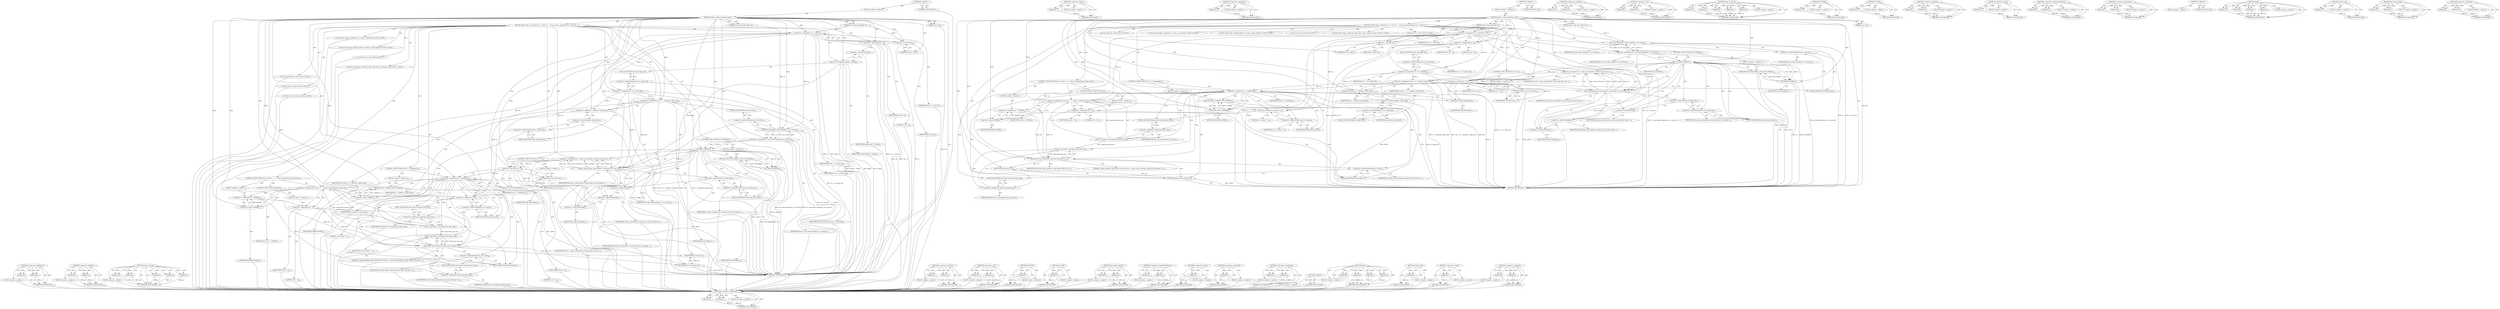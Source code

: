 digraph "&lt;operator&gt;.notEquals" {
vulnerable_217 [label=<(METHOD,&lt;operator&gt;.fieldAccess)>];
vulnerable_218 [label=<(PARAM,p1)>];
vulnerable_219 [label=<(PARAM,p2)>];
vulnerable_220 [label=<(BLOCK,&lt;empty&gt;,&lt;empty&gt;)>];
vulnerable_221 [label=<(METHOD_RETURN,ANY)>];
vulnerable_170 [label=<(METHOD,&lt;operator&gt;.sizeOf)>];
vulnerable_171 [label=<(PARAM,p1)>];
vulnerable_172 [label=<(BLOCK,&lt;empty&gt;,&lt;empty&gt;)>];
vulnerable_173 [label=<(METHOD_RETURN,ANY)>];
vulnerable_195 [label=<(METHOD,&lt;operator&gt;.addressOf)>];
vulnerable_196 [label=<(PARAM,p1)>];
vulnerable_197 [label=<(BLOCK,&lt;empty&gt;,&lt;empty&gt;)>];
vulnerable_198 [label=<(METHOD_RETURN,ANY)>];
vulnerable_6 [label=<(METHOD,&lt;global&gt;)<SUB>1</SUB>>];
vulnerable_7 [label=<(BLOCK,&lt;empty&gt;,&lt;empty&gt;)<SUB>1</SUB>>];
vulnerable_8 [label=<(METHOD,ceph_x_verify_authorizer_reply)<SUB>1</SUB>>];
vulnerable_9 [label=<(PARAM,struct ceph_auth_client *ac)<SUB>1</SUB>>];
vulnerable_10 [label=<(PARAM,struct ceph_authorizer *a)<SUB>2</SUB>>];
vulnerable_11 [label=<(PARAM,size_t len)<SUB>2</SUB>>];
vulnerable_12 [label=<(BLOCK,{
	struct ceph_x_authorizer *au = (void *)a;
 	...,{
	struct ceph_x_authorizer *au = (void *)a;
 	...)<SUB>3</SUB>>];
vulnerable_13 [label="<(LOCAL,struct ceph_x_authorizer* au: ceph_x_authorizer*)<SUB>4</SUB>>"];
vulnerable_14 [label=<(&lt;operator&gt;.assignment,*au = (void *)a)<SUB>4</SUB>>];
vulnerable_15 [label=<(IDENTIFIER,au,*au = (void *)a)<SUB>4</SUB>>];
vulnerable_16 [label=<(&lt;operator&gt;.cast,(void *)a)<SUB>4</SUB>>];
vulnerable_17 [label=<(UNKNOWN,void *,void *)<SUB>4</SUB>>];
vulnerable_18 [label=<(IDENTIFIER,a,(void *)a)<SUB>4</SUB>>];
vulnerable_19 [label="<(LOCAL,struct ceph_x_ticket_handler* th: ceph_x_ticket_handler*)<SUB>5</SUB>>"];
vulnerable_20 [label="<(LOCAL,int ret: int)<SUB>6</SUB>>"];
vulnerable_21 [label=<(&lt;operator&gt;.assignment,ret = 0)<SUB>6</SUB>>];
vulnerable_22 [label=<(IDENTIFIER,ret,ret = 0)<SUB>6</SUB>>];
vulnerable_23 [label=<(LITERAL,0,ret = 0)<SUB>6</SUB>>];
vulnerable_24 [label="<(LOCAL,struct ceph_x_authorize_reply reply: ceph_x_authorize_reply)<SUB>7</SUB>>"];
vulnerable_25 [label="<(LOCAL,void* p: void*)<SUB>8</SUB>>"];
vulnerable_26 [label=<(&lt;operator&gt;.assignment,*p = au-&gt;reply_buf)<SUB>8</SUB>>];
vulnerable_27 [label=<(IDENTIFIER,p,*p = au-&gt;reply_buf)<SUB>8</SUB>>];
vulnerable_28 [label=<(&lt;operator&gt;.indirectFieldAccess,au-&gt;reply_buf)<SUB>8</SUB>>];
vulnerable_29 [label=<(IDENTIFIER,au,*p = au-&gt;reply_buf)<SUB>8</SUB>>];
vulnerable_30 [label=<(FIELD_IDENTIFIER,reply_buf,reply_buf)<SUB>8</SUB>>];
vulnerable_31 [label="<(LOCAL,void* end: void*)<SUB>9</SUB>>"];
vulnerable_32 [label=<(&lt;operator&gt;.assignment,*end = p + sizeof(au-&gt;reply_buf))<SUB>9</SUB>>];
vulnerable_33 [label=<(IDENTIFIER,end,*end = p + sizeof(au-&gt;reply_buf))<SUB>9</SUB>>];
vulnerable_34 [label=<(&lt;operator&gt;.addition,p + sizeof(au-&gt;reply_buf))<SUB>9</SUB>>];
vulnerable_35 [label=<(IDENTIFIER,p,p + sizeof(au-&gt;reply_buf))<SUB>9</SUB>>];
vulnerable_36 [label=<(&lt;operator&gt;.sizeOf,sizeof(au-&gt;reply_buf))<SUB>9</SUB>>];
vulnerable_37 [label=<(&lt;operator&gt;.indirectFieldAccess,au-&gt;reply_buf)<SUB>9</SUB>>];
vulnerable_38 [label=<(IDENTIFIER,au,sizeof(au-&gt;reply_buf))<SUB>9</SUB>>];
vulnerable_39 [label=<(FIELD_IDENTIFIER,reply_buf,reply_buf)<SUB>9</SUB>>];
vulnerable_40 [label=<(&lt;operator&gt;.assignment,th = get_ticket_handler(ac, au-&gt;service))<SUB>11</SUB>>];
vulnerable_41 [label=<(IDENTIFIER,th,th = get_ticket_handler(ac, au-&gt;service))<SUB>11</SUB>>];
vulnerable_42 [label=<(get_ticket_handler,get_ticket_handler(ac, au-&gt;service))<SUB>11</SUB>>];
vulnerable_43 [label=<(IDENTIFIER,ac,get_ticket_handler(ac, au-&gt;service))<SUB>11</SUB>>];
vulnerable_44 [label=<(&lt;operator&gt;.indirectFieldAccess,au-&gt;service)<SUB>11</SUB>>];
vulnerable_45 [label=<(IDENTIFIER,au,get_ticket_handler(ac, au-&gt;service))<SUB>11</SUB>>];
vulnerable_46 [label=<(FIELD_IDENTIFIER,service,service)<SUB>11</SUB>>];
vulnerable_47 [label=<(CONTROL_STRUCTURE,IF,if (IS_ERR(th)))<SUB>12</SUB>>];
vulnerable_48 [label=<(IS_ERR,IS_ERR(th))<SUB>12</SUB>>];
vulnerable_49 [label=<(IDENTIFIER,th,IS_ERR(th))<SUB>12</SUB>>];
vulnerable_50 [label=<(BLOCK,&lt;empty&gt;,&lt;empty&gt;)<SUB>13</SUB>>];
vulnerable_51 [label=<(RETURN,return PTR_ERR(th);,return PTR_ERR(th);)<SUB>13</SUB>>];
vulnerable_52 [label=<(PTR_ERR,PTR_ERR(th))<SUB>13</SUB>>];
vulnerable_53 [label=<(IDENTIFIER,th,PTR_ERR(th))<SUB>13</SUB>>];
vulnerable_54 [label=<(&lt;operator&gt;.assignment,ret = ceph_x_decrypt(&amp;th-&gt;session_key, &amp;p, end,...)<SUB>14</SUB>>];
vulnerable_55 [label=<(IDENTIFIER,ret,ret = ceph_x_decrypt(&amp;th-&gt;session_key, &amp;p, end,...)<SUB>14</SUB>>];
vulnerable_56 [label=<(ceph_x_decrypt,ceph_x_decrypt(&amp;th-&gt;session_key, &amp;p, end, &amp;repl...)<SUB>14</SUB>>];
vulnerable_57 [label=<(&lt;operator&gt;.addressOf,&amp;th-&gt;session_key)<SUB>14</SUB>>];
vulnerable_58 [label=<(&lt;operator&gt;.indirectFieldAccess,th-&gt;session_key)<SUB>14</SUB>>];
vulnerable_59 [label=<(IDENTIFIER,th,ceph_x_decrypt(&amp;th-&gt;session_key, &amp;p, end, &amp;repl...)<SUB>14</SUB>>];
vulnerable_60 [label=<(FIELD_IDENTIFIER,session_key,session_key)<SUB>14</SUB>>];
vulnerable_61 [label=<(&lt;operator&gt;.addressOf,&amp;p)<SUB>14</SUB>>];
vulnerable_62 [label=<(IDENTIFIER,p,ceph_x_decrypt(&amp;th-&gt;session_key, &amp;p, end, &amp;repl...)<SUB>14</SUB>>];
vulnerable_63 [label=<(IDENTIFIER,end,ceph_x_decrypt(&amp;th-&gt;session_key, &amp;p, end, &amp;repl...)<SUB>14</SUB>>];
vulnerable_64 [label=<(&lt;operator&gt;.addressOf,&amp;reply)<SUB>14</SUB>>];
vulnerable_65 [label=<(IDENTIFIER,reply,ceph_x_decrypt(&amp;th-&gt;session_key, &amp;p, end, &amp;repl...)<SUB>14</SUB>>];
vulnerable_66 [label=<(&lt;operator&gt;.sizeOf,sizeof(reply))<SUB>14</SUB>>];
vulnerable_67 [label=<(IDENTIFIER,reply,sizeof(reply))<SUB>14</SUB>>];
vulnerable_68 [label=<(CONTROL_STRUCTURE,IF,if (ret &lt; 0))<SUB>15</SUB>>];
vulnerable_69 [label=<(&lt;operator&gt;.lessThan,ret &lt; 0)<SUB>15</SUB>>];
vulnerable_70 [label=<(IDENTIFIER,ret,ret &lt; 0)<SUB>15</SUB>>];
vulnerable_71 [label=<(LITERAL,0,ret &lt; 0)<SUB>15</SUB>>];
vulnerable_72 [label=<(BLOCK,&lt;empty&gt;,&lt;empty&gt;)<SUB>16</SUB>>];
vulnerable_73 [label=<(RETURN,return ret;,return ret;)<SUB>16</SUB>>];
vulnerable_74 [label=<(IDENTIFIER,ret,return ret;)<SUB>16</SUB>>];
vulnerable_75 [label=<(CONTROL_STRUCTURE,IF,if (ret != sizeof(reply)))<SUB>17</SUB>>];
vulnerable_76 [label=<(&lt;operator&gt;.notEquals,ret != sizeof(reply))<SUB>17</SUB>>];
vulnerable_77 [label=<(IDENTIFIER,ret,ret != sizeof(reply))<SUB>17</SUB>>];
vulnerable_78 [label=<(&lt;operator&gt;.sizeOf,sizeof(reply))<SUB>17</SUB>>];
vulnerable_79 [label=<(IDENTIFIER,reply,sizeof(reply))<SUB>17</SUB>>];
vulnerable_80 [label=<(BLOCK,&lt;empty&gt;,&lt;empty&gt;)<SUB>18</SUB>>];
vulnerable_81 [label=<(RETURN,return -EPERM;,return -EPERM;)<SUB>18</SUB>>];
vulnerable_82 [label=<(&lt;operator&gt;.minus,-EPERM)<SUB>18</SUB>>];
vulnerable_83 [label=<(IDENTIFIER,EPERM,-EPERM)<SUB>18</SUB>>];
vulnerable_84 [label=<(CONTROL_STRUCTURE,IF,if (au-&gt;nonce + 1 != le64_to_cpu(reply.nonce_plus_one)))<SUB>20</SUB>>];
vulnerable_85 [label=<(&lt;operator&gt;.notEquals,au-&gt;nonce + 1 != le64_to_cpu(reply.nonce_plus_one))<SUB>20</SUB>>];
vulnerable_86 [label=<(&lt;operator&gt;.addition,au-&gt;nonce + 1)<SUB>20</SUB>>];
vulnerable_87 [label=<(&lt;operator&gt;.indirectFieldAccess,au-&gt;nonce)<SUB>20</SUB>>];
vulnerable_88 [label=<(IDENTIFIER,au,au-&gt;nonce + 1)<SUB>20</SUB>>];
vulnerable_89 [label=<(FIELD_IDENTIFIER,nonce,nonce)<SUB>20</SUB>>];
vulnerable_90 [label=<(LITERAL,1,au-&gt;nonce + 1)<SUB>20</SUB>>];
vulnerable_91 [label=<(le64_to_cpu,le64_to_cpu(reply.nonce_plus_one))<SUB>20</SUB>>];
vulnerable_92 [label=<(&lt;operator&gt;.fieldAccess,reply.nonce_plus_one)<SUB>20</SUB>>];
vulnerable_93 [label=<(IDENTIFIER,reply,le64_to_cpu(reply.nonce_plus_one))<SUB>20</SUB>>];
vulnerable_94 [label=<(FIELD_IDENTIFIER,nonce_plus_one,nonce_plus_one)<SUB>20</SUB>>];
vulnerable_95 [label=<(BLOCK,&lt;empty&gt;,&lt;empty&gt;)<SUB>21</SUB>>];
vulnerable_96 [label=<(&lt;operator&gt;.assignment,ret = -EPERM)<SUB>21</SUB>>];
vulnerable_97 [label=<(IDENTIFIER,ret,ret = -EPERM)<SUB>21</SUB>>];
vulnerable_98 [label=<(&lt;operator&gt;.minus,-EPERM)<SUB>21</SUB>>];
vulnerable_99 [label=<(IDENTIFIER,EPERM,-EPERM)<SUB>21</SUB>>];
vulnerable_100 [label=<(CONTROL_STRUCTURE,ELSE,else)<SUB>23</SUB>>];
vulnerable_101 [label=<(BLOCK,&lt;empty&gt;,&lt;empty&gt;)<SUB>23</SUB>>];
vulnerable_102 [label=<(&lt;operator&gt;.assignment,ret = 0)<SUB>23</SUB>>];
vulnerable_103 [label=<(IDENTIFIER,ret,ret = 0)<SUB>23</SUB>>];
vulnerable_104 [label=<(LITERAL,0,ret = 0)<SUB>23</SUB>>];
vulnerable_105 [label=<(dout,dout(&quot;verify_authorizer_reply nonce %llx got %l...)<SUB>24</SUB>>];
vulnerable_106 [label=<(LITERAL,&quot;verify_authorizer_reply nonce %llx got %llx re...,dout(&quot;verify_authorizer_reply nonce %llx got %l...)<SUB>24</SUB>>];
vulnerable_107 [label=<(&lt;operator&gt;.indirectFieldAccess,au-&gt;nonce)<SUB>25</SUB>>];
vulnerable_108 [label=<(IDENTIFIER,au,dout(&quot;verify_authorizer_reply nonce %llx got %l...)<SUB>25</SUB>>];
vulnerable_109 [label=<(FIELD_IDENTIFIER,nonce,nonce)<SUB>25</SUB>>];
vulnerable_110 [label=<(le64_to_cpu,le64_to_cpu(reply.nonce_plus_one))<SUB>25</SUB>>];
vulnerable_111 [label=<(&lt;operator&gt;.fieldAccess,reply.nonce_plus_one)<SUB>25</SUB>>];
vulnerable_112 [label=<(IDENTIFIER,reply,le64_to_cpu(reply.nonce_plus_one))<SUB>25</SUB>>];
vulnerable_113 [label=<(FIELD_IDENTIFIER,nonce_plus_one,nonce_plus_one)<SUB>25</SUB>>];
vulnerable_114 [label=<(IDENTIFIER,ret,dout(&quot;verify_authorizer_reply nonce %llx got %l...)<SUB>25</SUB>>];
vulnerable_115 [label=<(RETURN,return ret;,return ret;)<SUB>26</SUB>>];
vulnerable_116 [label=<(IDENTIFIER,ret,return ret;)<SUB>26</SUB>>];
vulnerable_117 [label=<(METHOD_RETURN,int)<SUB>1</SUB>>];
vulnerable_119 [label=<(METHOD_RETURN,ANY)<SUB>1</SUB>>];
vulnerable_199 [label=<(METHOD,&lt;operator&gt;.lessThan)>];
vulnerable_200 [label=<(PARAM,p1)>];
vulnerable_201 [label=<(PARAM,p2)>];
vulnerable_202 [label=<(BLOCK,&lt;empty&gt;,&lt;empty&gt;)>];
vulnerable_203 [label=<(METHOD_RETURN,ANY)>];
vulnerable_155 [label=<(METHOD,&lt;operator&gt;.cast)>];
vulnerable_156 [label=<(PARAM,p1)>];
vulnerable_157 [label=<(PARAM,p2)>];
vulnerable_158 [label=<(BLOCK,&lt;empty&gt;,&lt;empty&gt;)>];
vulnerable_159 [label=<(METHOD_RETURN,ANY)>];
vulnerable_187 [label=<(METHOD,ceph_x_decrypt)>];
vulnerable_188 [label=<(PARAM,p1)>];
vulnerable_189 [label=<(PARAM,p2)>];
vulnerable_190 [label=<(PARAM,p3)>];
vulnerable_191 [label=<(PARAM,p4)>];
vulnerable_192 [label=<(PARAM,p5)>];
vulnerable_193 [label=<(BLOCK,&lt;empty&gt;,&lt;empty&gt;)>];
vulnerable_194 [label=<(METHOD_RETURN,ANY)>];
vulnerable_183 [label=<(METHOD,PTR_ERR)>];
vulnerable_184 [label=<(PARAM,p1)>];
vulnerable_185 [label=<(BLOCK,&lt;empty&gt;,&lt;empty&gt;)>];
vulnerable_186 [label=<(METHOD_RETURN,ANY)>];
vulnerable_179 [label=<(METHOD,IS_ERR)>];
vulnerable_180 [label=<(PARAM,p1)>];
vulnerable_181 [label=<(BLOCK,&lt;empty&gt;,&lt;empty&gt;)>];
vulnerable_182 [label=<(METHOD_RETURN,ANY)>];
vulnerable_165 [label=<(METHOD,&lt;operator&gt;.addition)>];
vulnerable_166 [label=<(PARAM,p1)>];
vulnerable_167 [label=<(PARAM,p2)>];
vulnerable_168 [label=<(BLOCK,&lt;empty&gt;,&lt;empty&gt;)>];
vulnerable_169 [label=<(METHOD_RETURN,ANY)>];
vulnerable_209 [label=<(METHOD,&lt;operator&gt;.minus)>];
vulnerable_210 [label=<(PARAM,p1)>];
vulnerable_211 [label=<(BLOCK,&lt;empty&gt;,&lt;empty&gt;)>];
vulnerable_212 [label=<(METHOD_RETURN,ANY)>];
vulnerable_160 [label=<(METHOD,&lt;operator&gt;.indirectFieldAccess)>];
vulnerable_161 [label=<(PARAM,p1)>];
vulnerable_162 [label=<(PARAM,p2)>];
vulnerable_163 [label=<(BLOCK,&lt;empty&gt;,&lt;empty&gt;)>];
vulnerable_164 [label=<(METHOD_RETURN,ANY)>];
vulnerable_150 [label=<(METHOD,&lt;operator&gt;.assignment)>];
vulnerable_151 [label=<(PARAM,p1)>];
vulnerable_152 [label=<(PARAM,p2)>];
vulnerable_153 [label=<(BLOCK,&lt;empty&gt;,&lt;empty&gt;)>];
vulnerable_154 [label=<(METHOD_RETURN,ANY)>];
vulnerable_144 [label=<(METHOD,&lt;global&gt;)<SUB>1</SUB>>];
vulnerable_145 [label=<(BLOCK,&lt;empty&gt;,&lt;empty&gt;)>];
vulnerable_146 [label=<(METHOD_RETURN,ANY)>];
vulnerable_222 [label=<(METHOD,dout)>];
vulnerable_223 [label=<(PARAM,p1)>];
vulnerable_224 [label=<(PARAM,p2)>];
vulnerable_225 [label=<(PARAM,p3)>];
vulnerable_226 [label=<(PARAM,p4)>];
vulnerable_227 [label=<(BLOCK,&lt;empty&gt;,&lt;empty&gt;)>];
vulnerable_228 [label=<(METHOD_RETURN,ANY)>];
vulnerable_213 [label=<(METHOD,le64_to_cpu)>];
vulnerable_214 [label=<(PARAM,p1)>];
vulnerable_215 [label=<(BLOCK,&lt;empty&gt;,&lt;empty&gt;)>];
vulnerable_216 [label=<(METHOD_RETURN,ANY)>];
vulnerable_174 [label=<(METHOD,get_ticket_handler)>];
vulnerable_175 [label=<(PARAM,p1)>];
vulnerable_176 [label=<(PARAM,p2)>];
vulnerable_177 [label=<(BLOCK,&lt;empty&gt;,&lt;empty&gt;)>];
vulnerable_178 [label=<(METHOD_RETURN,ANY)>];
vulnerable_204 [label=<(METHOD,&lt;operator&gt;.notEquals)>];
vulnerable_205 [label=<(PARAM,p1)>];
vulnerable_206 [label=<(PARAM,p2)>];
vulnerable_207 [label=<(BLOCK,&lt;empty&gt;,&lt;empty&gt;)>];
vulnerable_208 [label=<(METHOD_RETURN,ANY)>];
fixed_222 [label=<(METHOD,&lt;operator&gt;.fieldAccess)>];
fixed_223 [label=<(PARAM,p1)>];
fixed_224 [label=<(PARAM,p2)>];
fixed_225 [label=<(BLOCK,&lt;empty&gt;,&lt;empty&gt;)>];
fixed_226 [label=<(METHOD_RETURN,ANY)>];
fixed_174 [label=<(METHOD,&lt;operator&gt;.addition)>];
fixed_175 [label=<(PARAM,p1)>];
fixed_176 [label=<(PARAM,p2)>];
fixed_177 [label=<(BLOCK,&lt;empty&gt;,&lt;empty&gt;)>];
fixed_178 [label=<(METHOD_RETURN,ANY)>];
fixed_196 [label=<(METHOD,ceph_x_decrypt)>];
fixed_197 [label=<(PARAM,p1)>];
fixed_198 [label=<(PARAM,p2)>];
fixed_199 [label=<(PARAM,p3)>];
fixed_200 [label=<(PARAM,p4)>];
fixed_201 [label=<(PARAM,p5)>];
fixed_202 [label=<(BLOCK,&lt;empty&gt;,&lt;empty&gt;)>];
fixed_203 [label=<(METHOD_RETURN,ANY)>];
fixed_6 [label=<(METHOD,&lt;global&gt;)<SUB>1</SUB>>];
fixed_7 [label=<(BLOCK,&lt;empty&gt;,&lt;empty&gt;)<SUB>1</SUB>>];
fixed_8 [label=<(METHOD,ceph_x_verify_authorizer_reply)<SUB>1</SUB>>];
fixed_9 [label=<(PARAM,struct ceph_auth_client *ac)<SUB>1</SUB>>];
fixed_10 [label=<(PARAM,struct ceph_authorizer *a)<SUB>2</SUB>>];
fixed_11 [label=<(PARAM,size_t len)<SUB>2</SUB>>];
fixed_12 [label=<(BLOCK,{
	struct ceph_x_authorizer *au = (void *)a;
 	...,{
	struct ceph_x_authorizer *au = (void *)a;
 	...)<SUB>3</SUB>>];
fixed_13 [label="<(LOCAL,struct ceph_x_authorizer* au: ceph_x_authorizer*)<SUB>4</SUB>>"];
fixed_14 [label=<(&lt;operator&gt;.assignment,*au = (void *)a)<SUB>4</SUB>>];
fixed_15 [label=<(IDENTIFIER,au,*au = (void *)a)<SUB>4</SUB>>];
fixed_16 [label=<(&lt;operator&gt;.cast,(void *)a)<SUB>4</SUB>>];
fixed_17 [label=<(UNKNOWN,void *,void *)<SUB>4</SUB>>];
fixed_18 [label=<(IDENTIFIER,a,(void *)a)<SUB>4</SUB>>];
fixed_19 [label="<(LOCAL,struct ceph_x_ticket_handler* th: ceph_x_ticket_handler*)<SUB>5</SUB>>"];
fixed_20 [label="<(LOCAL,int ret: int)<SUB>6</SUB>>"];
fixed_21 [label=<(&lt;operator&gt;.assignment,ret = 0)<SUB>6</SUB>>];
fixed_22 [label=<(IDENTIFIER,ret,ret = 0)<SUB>6</SUB>>];
fixed_23 [label=<(LITERAL,0,ret = 0)<SUB>6</SUB>>];
fixed_24 [label="<(LOCAL,struct ceph_x_authorize_reply reply: ceph_x_authorize_reply)<SUB>7</SUB>>"];
fixed_25 [label="<(LOCAL,void* preply: void*)<SUB>8</SUB>>"];
fixed_26 [label=<(&lt;operator&gt;.assignment,*preply = &amp;reply)<SUB>8</SUB>>];
fixed_27 [label=<(IDENTIFIER,preply,*preply = &amp;reply)<SUB>8</SUB>>];
fixed_28 [label=<(&lt;operator&gt;.addressOf,&amp;reply)<SUB>8</SUB>>];
fixed_29 [label=<(IDENTIFIER,reply,*preply = &amp;reply)<SUB>8</SUB>>];
fixed_30 [label="<(LOCAL,void* p: void*)<SUB>9</SUB>>"];
fixed_31 [label=<(&lt;operator&gt;.assignment,*p = au-&gt;reply_buf)<SUB>9</SUB>>];
fixed_32 [label=<(IDENTIFIER,p,*p = au-&gt;reply_buf)<SUB>9</SUB>>];
fixed_33 [label=<(&lt;operator&gt;.indirectFieldAccess,au-&gt;reply_buf)<SUB>9</SUB>>];
fixed_34 [label=<(IDENTIFIER,au,*p = au-&gt;reply_buf)<SUB>9</SUB>>];
fixed_35 [label=<(FIELD_IDENTIFIER,reply_buf,reply_buf)<SUB>9</SUB>>];
fixed_36 [label="<(LOCAL,void* end: void*)<SUB>10</SUB>>"];
fixed_37 [label=<(&lt;operator&gt;.assignment,*end = p + sizeof(au-&gt;reply_buf))<SUB>10</SUB>>];
fixed_38 [label=<(IDENTIFIER,end,*end = p + sizeof(au-&gt;reply_buf))<SUB>10</SUB>>];
fixed_39 [label=<(&lt;operator&gt;.addition,p + sizeof(au-&gt;reply_buf))<SUB>10</SUB>>];
fixed_40 [label=<(IDENTIFIER,p,p + sizeof(au-&gt;reply_buf))<SUB>10</SUB>>];
fixed_41 [label=<(&lt;operator&gt;.sizeOf,sizeof(au-&gt;reply_buf))<SUB>10</SUB>>];
fixed_42 [label=<(&lt;operator&gt;.indirectFieldAccess,au-&gt;reply_buf)<SUB>10</SUB>>];
fixed_43 [label=<(IDENTIFIER,au,sizeof(au-&gt;reply_buf))<SUB>10</SUB>>];
fixed_44 [label=<(FIELD_IDENTIFIER,reply_buf,reply_buf)<SUB>10</SUB>>];
fixed_45 [label=<(&lt;operator&gt;.assignment,th = get_ticket_handler(ac, au-&gt;service))<SUB>12</SUB>>];
fixed_46 [label=<(IDENTIFIER,th,th = get_ticket_handler(ac, au-&gt;service))<SUB>12</SUB>>];
fixed_47 [label=<(get_ticket_handler,get_ticket_handler(ac, au-&gt;service))<SUB>12</SUB>>];
fixed_48 [label=<(IDENTIFIER,ac,get_ticket_handler(ac, au-&gt;service))<SUB>12</SUB>>];
fixed_49 [label=<(&lt;operator&gt;.indirectFieldAccess,au-&gt;service)<SUB>12</SUB>>];
fixed_50 [label=<(IDENTIFIER,au,get_ticket_handler(ac, au-&gt;service))<SUB>12</SUB>>];
fixed_51 [label=<(FIELD_IDENTIFIER,service,service)<SUB>12</SUB>>];
fixed_52 [label=<(CONTROL_STRUCTURE,IF,if (IS_ERR(th)))<SUB>13</SUB>>];
fixed_53 [label=<(IS_ERR,IS_ERR(th))<SUB>13</SUB>>];
fixed_54 [label=<(IDENTIFIER,th,IS_ERR(th))<SUB>13</SUB>>];
fixed_55 [label=<(BLOCK,&lt;empty&gt;,&lt;empty&gt;)<SUB>14</SUB>>];
fixed_56 [label=<(RETURN,return PTR_ERR(th);,return PTR_ERR(th);)<SUB>14</SUB>>];
fixed_57 [label=<(PTR_ERR,PTR_ERR(th))<SUB>14</SUB>>];
fixed_58 [label=<(IDENTIFIER,th,PTR_ERR(th))<SUB>14</SUB>>];
fixed_59 [label=<(&lt;operator&gt;.assignment,ret = ceph_x_decrypt(&amp;th-&gt;session_key, &amp;p, end,...)<SUB>15</SUB>>];
fixed_60 [label=<(IDENTIFIER,ret,ret = ceph_x_decrypt(&amp;th-&gt;session_key, &amp;p, end,...)<SUB>15</SUB>>];
fixed_61 [label=<(ceph_x_decrypt,ceph_x_decrypt(&amp;th-&gt;session_key, &amp;p, end, &amp;prep...)<SUB>15</SUB>>];
fixed_62 [label=<(&lt;operator&gt;.addressOf,&amp;th-&gt;session_key)<SUB>15</SUB>>];
fixed_63 [label=<(&lt;operator&gt;.indirectFieldAccess,th-&gt;session_key)<SUB>15</SUB>>];
fixed_64 [label=<(IDENTIFIER,th,ceph_x_decrypt(&amp;th-&gt;session_key, &amp;p, end, &amp;prep...)<SUB>15</SUB>>];
fixed_65 [label=<(FIELD_IDENTIFIER,session_key,session_key)<SUB>15</SUB>>];
fixed_66 [label=<(&lt;operator&gt;.addressOf,&amp;p)<SUB>15</SUB>>];
fixed_67 [label=<(IDENTIFIER,p,ceph_x_decrypt(&amp;th-&gt;session_key, &amp;p, end, &amp;prep...)<SUB>15</SUB>>];
fixed_68 [label=<(IDENTIFIER,end,ceph_x_decrypt(&amp;th-&gt;session_key, &amp;p, end, &amp;prep...)<SUB>15</SUB>>];
fixed_69 [label=<(&lt;operator&gt;.addressOf,&amp;preply)<SUB>15</SUB>>];
fixed_70 [label=<(IDENTIFIER,preply,ceph_x_decrypt(&amp;th-&gt;session_key, &amp;p, end, &amp;prep...)<SUB>15</SUB>>];
fixed_71 [label=<(&lt;operator&gt;.sizeOf,sizeof(reply))<SUB>15</SUB>>];
fixed_72 [label=<(IDENTIFIER,reply,sizeof(reply))<SUB>15</SUB>>];
fixed_73 [label=<(CONTROL_STRUCTURE,IF,if (ret &lt; 0))<SUB>16</SUB>>];
fixed_74 [label=<(&lt;operator&gt;.lessThan,ret &lt; 0)<SUB>16</SUB>>];
fixed_75 [label=<(IDENTIFIER,ret,ret &lt; 0)<SUB>16</SUB>>];
fixed_76 [label=<(LITERAL,0,ret &lt; 0)<SUB>16</SUB>>];
fixed_77 [label=<(BLOCK,&lt;empty&gt;,&lt;empty&gt;)<SUB>17</SUB>>];
fixed_78 [label=<(RETURN,return ret;,return ret;)<SUB>17</SUB>>];
fixed_79 [label=<(IDENTIFIER,ret,return ret;)<SUB>17</SUB>>];
fixed_80 [label=<(CONTROL_STRUCTURE,IF,if (ret != sizeof(reply)))<SUB>18</SUB>>];
fixed_81 [label=<(&lt;operator&gt;.notEquals,ret != sizeof(reply))<SUB>18</SUB>>];
fixed_82 [label=<(IDENTIFIER,ret,ret != sizeof(reply))<SUB>18</SUB>>];
fixed_83 [label=<(&lt;operator&gt;.sizeOf,sizeof(reply))<SUB>18</SUB>>];
fixed_84 [label=<(IDENTIFIER,reply,sizeof(reply))<SUB>18</SUB>>];
fixed_85 [label=<(BLOCK,&lt;empty&gt;,&lt;empty&gt;)<SUB>19</SUB>>];
fixed_86 [label=<(RETURN,return -EPERM;,return -EPERM;)<SUB>19</SUB>>];
fixed_87 [label=<(&lt;operator&gt;.minus,-EPERM)<SUB>19</SUB>>];
fixed_88 [label=<(IDENTIFIER,EPERM,-EPERM)<SUB>19</SUB>>];
fixed_89 [label=<(CONTROL_STRUCTURE,IF,if (au-&gt;nonce + 1 != le64_to_cpu(reply.nonce_plus_one)))<SUB>21</SUB>>];
fixed_90 [label=<(&lt;operator&gt;.notEquals,au-&gt;nonce + 1 != le64_to_cpu(reply.nonce_plus_one))<SUB>21</SUB>>];
fixed_91 [label=<(&lt;operator&gt;.addition,au-&gt;nonce + 1)<SUB>21</SUB>>];
fixed_92 [label=<(&lt;operator&gt;.indirectFieldAccess,au-&gt;nonce)<SUB>21</SUB>>];
fixed_93 [label=<(IDENTIFIER,au,au-&gt;nonce + 1)<SUB>21</SUB>>];
fixed_94 [label=<(FIELD_IDENTIFIER,nonce,nonce)<SUB>21</SUB>>];
fixed_95 [label=<(LITERAL,1,au-&gt;nonce + 1)<SUB>21</SUB>>];
fixed_96 [label=<(le64_to_cpu,le64_to_cpu(reply.nonce_plus_one))<SUB>21</SUB>>];
fixed_97 [label=<(&lt;operator&gt;.fieldAccess,reply.nonce_plus_one)<SUB>21</SUB>>];
fixed_98 [label=<(IDENTIFIER,reply,le64_to_cpu(reply.nonce_plus_one))<SUB>21</SUB>>];
fixed_99 [label=<(FIELD_IDENTIFIER,nonce_plus_one,nonce_plus_one)<SUB>21</SUB>>];
fixed_100 [label=<(BLOCK,&lt;empty&gt;,&lt;empty&gt;)<SUB>22</SUB>>];
fixed_101 [label=<(&lt;operator&gt;.assignment,ret = -EPERM)<SUB>22</SUB>>];
fixed_102 [label=<(IDENTIFIER,ret,ret = -EPERM)<SUB>22</SUB>>];
fixed_103 [label=<(&lt;operator&gt;.minus,-EPERM)<SUB>22</SUB>>];
fixed_104 [label=<(IDENTIFIER,EPERM,-EPERM)<SUB>22</SUB>>];
fixed_105 [label=<(CONTROL_STRUCTURE,ELSE,else)<SUB>24</SUB>>];
fixed_106 [label=<(BLOCK,&lt;empty&gt;,&lt;empty&gt;)<SUB>24</SUB>>];
fixed_107 [label=<(&lt;operator&gt;.assignment,ret = 0)<SUB>24</SUB>>];
fixed_108 [label=<(IDENTIFIER,ret,ret = 0)<SUB>24</SUB>>];
fixed_109 [label=<(LITERAL,0,ret = 0)<SUB>24</SUB>>];
fixed_110 [label=<(dout,dout(&quot;verify_authorizer_reply nonce %llx got %l...)<SUB>25</SUB>>];
fixed_111 [label=<(LITERAL,&quot;verify_authorizer_reply nonce %llx got %llx re...,dout(&quot;verify_authorizer_reply nonce %llx got %l...)<SUB>25</SUB>>];
fixed_112 [label=<(&lt;operator&gt;.indirectFieldAccess,au-&gt;nonce)<SUB>26</SUB>>];
fixed_113 [label=<(IDENTIFIER,au,dout(&quot;verify_authorizer_reply nonce %llx got %l...)<SUB>26</SUB>>];
fixed_114 [label=<(FIELD_IDENTIFIER,nonce,nonce)<SUB>26</SUB>>];
fixed_115 [label=<(le64_to_cpu,le64_to_cpu(reply.nonce_plus_one))<SUB>26</SUB>>];
fixed_116 [label=<(&lt;operator&gt;.fieldAccess,reply.nonce_plus_one)<SUB>26</SUB>>];
fixed_117 [label=<(IDENTIFIER,reply,le64_to_cpu(reply.nonce_plus_one))<SUB>26</SUB>>];
fixed_118 [label=<(FIELD_IDENTIFIER,nonce_plus_one,nonce_plus_one)<SUB>26</SUB>>];
fixed_119 [label=<(IDENTIFIER,ret,dout(&quot;verify_authorizer_reply nonce %llx got %l...)<SUB>26</SUB>>];
fixed_120 [label=<(RETURN,return ret;,return ret;)<SUB>27</SUB>>];
fixed_121 [label=<(IDENTIFIER,ret,return ret;)<SUB>27</SUB>>];
fixed_122 [label=<(METHOD_RETURN,int)<SUB>1</SUB>>];
fixed_124 [label=<(METHOD_RETURN,ANY)<SUB>1</SUB>>];
fixed_204 [label=<(METHOD,&lt;operator&gt;.lessThan)>];
fixed_205 [label=<(PARAM,p1)>];
fixed_206 [label=<(PARAM,p2)>];
fixed_207 [label=<(BLOCK,&lt;empty&gt;,&lt;empty&gt;)>];
fixed_208 [label=<(METHOD_RETURN,ANY)>];
fixed_160 [label=<(METHOD,&lt;operator&gt;.cast)>];
fixed_161 [label=<(PARAM,p1)>];
fixed_162 [label=<(PARAM,p2)>];
fixed_163 [label=<(BLOCK,&lt;empty&gt;,&lt;empty&gt;)>];
fixed_164 [label=<(METHOD_RETURN,ANY)>];
fixed_192 [label=<(METHOD,PTR_ERR)>];
fixed_193 [label=<(PARAM,p1)>];
fixed_194 [label=<(BLOCK,&lt;empty&gt;,&lt;empty&gt;)>];
fixed_195 [label=<(METHOD_RETURN,ANY)>];
fixed_188 [label=<(METHOD,IS_ERR)>];
fixed_189 [label=<(PARAM,p1)>];
fixed_190 [label=<(BLOCK,&lt;empty&gt;,&lt;empty&gt;)>];
fixed_191 [label=<(METHOD_RETURN,ANY)>];
fixed_183 [label=<(METHOD,get_ticket_handler)>];
fixed_184 [label=<(PARAM,p1)>];
fixed_185 [label=<(PARAM,p2)>];
fixed_186 [label=<(BLOCK,&lt;empty&gt;,&lt;empty&gt;)>];
fixed_187 [label=<(METHOD_RETURN,ANY)>];
fixed_169 [label=<(METHOD,&lt;operator&gt;.indirectFieldAccess)>];
fixed_170 [label=<(PARAM,p1)>];
fixed_171 [label=<(PARAM,p2)>];
fixed_172 [label=<(BLOCK,&lt;empty&gt;,&lt;empty&gt;)>];
fixed_173 [label=<(METHOD_RETURN,ANY)>];
fixed_214 [label=<(METHOD,&lt;operator&gt;.minus)>];
fixed_215 [label=<(PARAM,p1)>];
fixed_216 [label=<(BLOCK,&lt;empty&gt;,&lt;empty&gt;)>];
fixed_217 [label=<(METHOD_RETURN,ANY)>];
fixed_165 [label=<(METHOD,&lt;operator&gt;.addressOf)>];
fixed_166 [label=<(PARAM,p1)>];
fixed_167 [label=<(BLOCK,&lt;empty&gt;,&lt;empty&gt;)>];
fixed_168 [label=<(METHOD_RETURN,ANY)>];
fixed_155 [label=<(METHOD,&lt;operator&gt;.assignment)>];
fixed_156 [label=<(PARAM,p1)>];
fixed_157 [label=<(PARAM,p2)>];
fixed_158 [label=<(BLOCK,&lt;empty&gt;,&lt;empty&gt;)>];
fixed_159 [label=<(METHOD_RETURN,ANY)>];
fixed_149 [label=<(METHOD,&lt;global&gt;)<SUB>1</SUB>>];
fixed_150 [label=<(BLOCK,&lt;empty&gt;,&lt;empty&gt;)>];
fixed_151 [label=<(METHOD_RETURN,ANY)>];
fixed_227 [label=<(METHOD,dout)>];
fixed_228 [label=<(PARAM,p1)>];
fixed_229 [label=<(PARAM,p2)>];
fixed_230 [label=<(PARAM,p3)>];
fixed_231 [label=<(PARAM,p4)>];
fixed_232 [label=<(BLOCK,&lt;empty&gt;,&lt;empty&gt;)>];
fixed_233 [label=<(METHOD_RETURN,ANY)>];
fixed_218 [label=<(METHOD,le64_to_cpu)>];
fixed_219 [label=<(PARAM,p1)>];
fixed_220 [label=<(BLOCK,&lt;empty&gt;,&lt;empty&gt;)>];
fixed_221 [label=<(METHOD_RETURN,ANY)>];
fixed_179 [label=<(METHOD,&lt;operator&gt;.sizeOf)>];
fixed_180 [label=<(PARAM,p1)>];
fixed_181 [label=<(BLOCK,&lt;empty&gt;,&lt;empty&gt;)>];
fixed_182 [label=<(METHOD_RETURN,ANY)>];
fixed_209 [label=<(METHOD,&lt;operator&gt;.notEquals)>];
fixed_210 [label=<(PARAM,p1)>];
fixed_211 [label=<(PARAM,p2)>];
fixed_212 [label=<(BLOCK,&lt;empty&gt;,&lt;empty&gt;)>];
fixed_213 [label=<(METHOD_RETURN,ANY)>];
vulnerable_217 -> vulnerable_218  [key=0, label="AST: "];
vulnerable_217 -> vulnerable_218  [key=1, label="DDG: "];
vulnerable_217 -> vulnerable_220  [key=0, label="AST: "];
vulnerable_217 -> vulnerable_219  [key=0, label="AST: "];
vulnerable_217 -> vulnerable_219  [key=1, label="DDG: "];
vulnerable_217 -> vulnerable_221  [key=0, label="AST: "];
vulnerable_217 -> vulnerable_221  [key=1, label="CFG: "];
vulnerable_218 -> vulnerable_221  [key=0, label="DDG: p1"];
vulnerable_219 -> vulnerable_221  [key=0, label="DDG: p2"];
vulnerable_170 -> vulnerable_171  [key=0, label="AST: "];
vulnerable_170 -> vulnerable_171  [key=1, label="DDG: "];
vulnerable_170 -> vulnerable_172  [key=0, label="AST: "];
vulnerable_170 -> vulnerable_173  [key=0, label="AST: "];
vulnerable_170 -> vulnerable_173  [key=1, label="CFG: "];
vulnerable_171 -> vulnerable_173  [key=0, label="DDG: p1"];
vulnerable_195 -> vulnerable_196  [key=0, label="AST: "];
vulnerable_195 -> vulnerable_196  [key=1, label="DDG: "];
vulnerable_195 -> vulnerable_197  [key=0, label="AST: "];
vulnerable_195 -> vulnerable_198  [key=0, label="AST: "];
vulnerable_195 -> vulnerable_198  [key=1, label="CFG: "];
vulnerable_196 -> vulnerable_198  [key=0, label="DDG: p1"];
vulnerable_6 -> vulnerable_7  [key=0, label="AST: "];
vulnerable_6 -> vulnerable_119  [key=0, label="AST: "];
vulnerable_6 -> vulnerable_119  [key=1, label="CFG: "];
vulnerable_7 -> vulnerable_8  [key=0, label="AST: "];
vulnerable_8 -> vulnerable_9  [key=0, label="AST: "];
vulnerable_8 -> vulnerable_9  [key=1, label="DDG: "];
vulnerable_8 -> vulnerable_10  [key=0, label="AST: "];
vulnerable_8 -> vulnerable_10  [key=1, label="DDG: "];
vulnerable_8 -> vulnerable_11  [key=0, label="AST: "];
vulnerable_8 -> vulnerable_11  [key=1, label="DDG: "];
vulnerable_8 -> vulnerable_12  [key=0, label="AST: "];
vulnerable_8 -> vulnerable_117  [key=0, label="AST: "];
vulnerable_8 -> vulnerable_17  [key=0, label="CFG: "];
vulnerable_8 -> vulnerable_14  [key=0, label="DDG: "];
vulnerable_8 -> vulnerable_21  [key=0, label="DDG: "];
vulnerable_8 -> vulnerable_32  [key=0, label="DDG: "];
vulnerable_8 -> vulnerable_105  [key=0, label="DDG: "];
vulnerable_8 -> vulnerable_116  [key=0, label="DDG: "];
vulnerable_8 -> vulnerable_16  [key=0, label="DDG: "];
vulnerable_8 -> vulnerable_34  [key=0, label="DDG: "];
vulnerable_8 -> vulnerable_42  [key=0, label="DDG: "];
vulnerable_8 -> vulnerable_48  [key=0, label="DDG: "];
vulnerable_8 -> vulnerable_56  [key=0, label="DDG: "];
vulnerable_8 -> vulnerable_69  [key=0, label="DDG: "];
vulnerable_8 -> vulnerable_76  [key=0, label="DDG: "];
vulnerable_8 -> vulnerable_85  [key=0, label="DDG: "];
vulnerable_8 -> vulnerable_74  [key=0, label="DDG: "];
vulnerable_8 -> vulnerable_86  [key=0, label="DDG: "];
vulnerable_8 -> vulnerable_102  [key=0, label="DDG: "];
vulnerable_8 -> vulnerable_52  [key=0, label="DDG: "];
vulnerable_8 -> vulnerable_82  [key=0, label="DDG: "];
vulnerable_8 -> vulnerable_98  [key=0, label="DDG: "];
vulnerable_9 -> vulnerable_42  [key=0, label="DDG: ac"];
vulnerable_10 -> vulnerable_14  [key=0, label="DDG: a"];
vulnerable_10 -> vulnerable_16  [key=0, label="DDG: a"];
vulnerable_11 -> vulnerable_117  [key=0, label="DDG: len"];
vulnerable_12 -> vulnerable_13  [key=0, label="AST: "];
vulnerable_12 -> vulnerable_14  [key=0, label="AST: "];
vulnerable_12 -> vulnerable_19  [key=0, label="AST: "];
vulnerable_12 -> vulnerable_20  [key=0, label="AST: "];
vulnerable_12 -> vulnerable_21  [key=0, label="AST: "];
vulnerable_12 -> vulnerable_24  [key=0, label="AST: "];
vulnerable_12 -> vulnerable_25  [key=0, label="AST: "];
vulnerable_12 -> vulnerable_26  [key=0, label="AST: "];
vulnerable_12 -> vulnerable_31  [key=0, label="AST: "];
vulnerable_12 -> vulnerable_32  [key=0, label="AST: "];
vulnerable_12 -> vulnerable_40  [key=0, label="AST: "];
vulnerable_12 -> vulnerable_47  [key=0, label="AST: "];
vulnerable_12 -> vulnerable_54  [key=0, label="AST: "];
vulnerable_12 -> vulnerable_68  [key=0, label="AST: "];
vulnerable_12 -> vulnerable_75  [key=0, label="AST: "];
vulnerable_12 -> vulnerable_84  [key=0, label="AST: "];
vulnerable_12 -> vulnerable_105  [key=0, label="AST: "];
vulnerable_12 -> vulnerable_115  [key=0, label="AST: "];
vulnerable_14 -> vulnerable_15  [key=0, label="AST: "];
vulnerable_14 -> vulnerable_16  [key=0, label="AST: "];
vulnerable_14 -> vulnerable_21  [key=0, label="CFG: "];
vulnerable_14 -> vulnerable_117  [key=0, label="DDG: au"];
vulnerable_14 -> vulnerable_117  [key=1, label="DDG: (void *)a"];
vulnerable_14 -> vulnerable_117  [key=2, label="DDG: *au = (void *)a"];
vulnerable_14 -> vulnerable_26  [key=0, label="DDG: au"];
vulnerable_14 -> vulnerable_105  [key=0, label="DDG: au"];
vulnerable_14 -> vulnerable_42  [key=0, label="DDG: au"];
vulnerable_14 -> vulnerable_85  [key=0, label="DDG: au"];
vulnerable_14 -> vulnerable_86  [key=0, label="DDG: au"];
vulnerable_16 -> vulnerable_17  [key=0, label="AST: "];
vulnerable_16 -> vulnerable_18  [key=0, label="AST: "];
vulnerable_16 -> vulnerable_14  [key=0, label="CFG: "];
vulnerable_16 -> vulnerable_117  [key=0, label="DDG: a"];
vulnerable_17 -> vulnerable_16  [key=0, label="CFG: "];
vulnerable_21 -> vulnerable_22  [key=0, label="AST: "];
vulnerable_21 -> vulnerable_23  [key=0, label="AST: "];
vulnerable_21 -> vulnerable_30  [key=0, label="CFG: "];
vulnerable_21 -> vulnerable_117  [key=0, label="DDG: ret"];
vulnerable_21 -> vulnerable_117  [key=1, label="DDG: ret = 0"];
vulnerable_26 -> vulnerable_27  [key=0, label="AST: "];
vulnerable_26 -> vulnerable_28  [key=0, label="AST: "];
vulnerable_26 -> vulnerable_39  [key=0, label="CFG: "];
vulnerable_26 -> vulnerable_117  [key=0, label="DDG: *p = au-&gt;reply_buf"];
vulnerable_26 -> vulnerable_32  [key=0, label="DDG: p"];
vulnerable_26 -> vulnerable_34  [key=0, label="DDG: p"];
vulnerable_26 -> vulnerable_56  [key=0, label="DDG: p"];
vulnerable_28 -> vulnerable_29  [key=0, label="AST: "];
vulnerable_28 -> vulnerable_30  [key=0, label="AST: "];
vulnerable_28 -> vulnerable_26  [key=0, label="CFG: "];
vulnerable_30 -> vulnerable_28  [key=0, label="CFG: "];
vulnerable_32 -> vulnerable_33  [key=0, label="AST: "];
vulnerable_32 -> vulnerable_34  [key=0, label="AST: "];
vulnerable_32 -> vulnerable_46  [key=0, label="CFG: "];
vulnerable_32 -> vulnerable_117  [key=0, label="DDG: end"];
vulnerable_32 -> vulnerable_117  [key=1, label="DDG: p + sizeof(au-&gt;reply_buf)"];
vulnerable_32 -> vulnerable_117  [key=2, label="DDG: *end = p + sizeof(au-&gt;reply_buf)"];
vulnerable_32 -> vulnerable_56  [key=0, label="DDG: end"];
vulnerable_34 -> vulnerable_35  [key=0, label="AST: "];
vulnerable_34 -> vulnerable_36  [key=0, label="AST: "];
vulnerable_34 -> vulnerable_32  [key=0, label="CFG: "];
vulnerable_34 -> vulnerable_117  [key=0, label="DDG: p"];
vulnerable_36 -> vulnerable_37  [key=0, label="AST: "];
vulnerable_36 -> vulnerable_34  [key=0, label="CFG: "];
vulnerable_36 -> vulnerable_117  [key=0, label="DDG: au-&gt;reply_buf"];
vulnerable_37 -> vulnerable_38  [key=0, label="AST: "];
vulnerable_37 -> vulnerable_39  [key=0, label="AST: "];
vulnerable_37 -> vulnerable_36  [key=0, label="CFG: "];
vulnerable_39 -> vulnerable_37  [key=0, label="CFG: "];
vulnerable_40 -> vulnerable_41  [key=0, label="AST: "];
vulnerable_40 -> vulnerable_42  [key=0, label="AST: "];
vulnerable_40 -> vulnerable_48  [key=0, label="CFG: "];
vulnerable_40 -> vulnerable_48  [key=1, label="DDG: th"];
vulnerable_40 -> vulnerable_117  [key=0, label="DDG: get_ticket_handler(ac, au-&gt;service)"];
vulnerable_40 -> vulnerable_117  [key=1, label="DDG: th = get_ticket_handler(ac, au-&gt;service)"];
vulnerable_42 -> vulnerable_43  [key=0, label="AST: "];
vulnerable_42 -> vulnerable_44  [key=0, label="AST: "];
vulnerable_42 -> vulnerable_40  [key=0, label="CFG: "];
vulnerable_42 -> vulnerable_40  [key=1, label="DDG: ac"];
vulnerable_42 -> vulnerable_40  [key=2, label="DDG: au-&gt;service"];
vulnerable_42 -> vulnerable_117  [key=0, label="DDG: ac"];
vulnerable_42 -> vulnerable_117  [key=1, label="DDG: au-&gt;service"];
vulnerable_44 -> vulnerable_45  [key=0, label="AST: "];
vulnerable_44 -> vulnerable_46  [key=0, label="AST: "];
vulnerable_44 -> vulnerable_42  [key=0, label="CFG: "];
vulnerable_46 -> vulnerable_44  [key=0, label="CFG: "];
vulnerable_47 -> vulnerable_48  [key=0, label="AST: "];
vulnerable_47 -> vulnerable_50  [key=0, label="AST: "];
vulnerable_48 -> vulnerable_49  [key=0, label="AST: "];
vulnerable_48 -> vulnerable_52  [key=0, label="CFG: "];
vulnerable_48 -> vulnerable_52  [key=1, label="DDG: th"];
vulnerable_48 -> vulnerable_52  [key=2, label="CDG: "];
vulnerable_48 -> vulnerable_60  [key=0, label="CFG: "];
vulnerable_48 -> vulnerable_60  [key=1, label="CDG: "];
vulnerable_48 -> vulnerable_117  [key=0, label="DDG: IS_ERR(th)"];
vulnerable_48 -> vulnerable_56  [key=0, label="DDG: th"];
vulnerable_48 -> vulnerable_56  [key=1, label="CDG: "];
vulnerable_48 -> vulnerable_64  [key=0, label="CDG: "];
vulnerable_48 -> vulnerable_51  [key=0, label="CDG: "];
vulnerable_48 -> vulnerable_57  [key=0, label="CDG: "];
vulnerable_48 -> vulnerable_66  [key=0, label="CDG: "];
vulnerable_48 -> vulnerable_69  [key=0, label="CDG: "];
vulnerable_48 -> vulnerable_54  [key=0, label="CDG: "];
vulnerable_48 -> vulnerable_58  [key=0, label="CDG: "];
vulnerable_48 -> vulnerable_61  [key=0, label="CDG: "];
vulnerable_50 -> vulnerable_51  [key=0, label="AST: "];
vulnerable_51 -> vulnerable_52  [key=0, label="AST: "];
vulnerable_51 -> vulnerable_117  [key=0, label="CFG: "];
vulnerable_51 -> vulnerable_117  [key=1, label="DDG: &lt;RET&gt;"];
vulnerable_52 -> vulnerable_53  [key=0, label="AST: "];
vulnerable_52 -> vulnerable_51  [key=0, label="CFG: "];
vulnerable_52 -> vulnerable_51  [key=1, label="DDG: PTR_ERR(th)"];
vulnerable_52 -> vulnerable_117  [key=0, label="DDG: th"];
vulnerable_52 -> vulnerable_117  [key=1, label="DDG: PTR_ERR(th)"];
vulnerable_54 -> vulnerable_55  [key=0, label="AST: "];
vulnerable_54 -> vulnerable_56  [key=0, label="AST: "];
vulnerable_54 -> vulnerable_69  [key=0, label="CFG: "];
vulnerable_54 -> vulnerable_69  [key=1, label="DDG: ret"];
vulnerable_56 -> vulnerable_57  [key=0, label="AST: "];
vulnerable_56 -> vulnerable_61  [key=0, label="AST: "];
vulnerable_56 -> vulnerable_63  [key=0, label="AST: "];
vulnerable_56 -> vulnerable_64  [key=0, label="AST: "];
vulnerable_56 -> vulnerable_66  [key=0, label="AST: "];
vulnerable_56 -> vulnerable_54  [key=0, label="CFG: "];
vulnerable_56 -> vulnerable_54  [key=1, label="DDG: &amp;th-&gt;session_key"];
vulnerable_56 -> vulnerable_54  [key=2, label="DDG: end"];
vulnerable_56 -> vulnerable_54  [key=3, label="DDG: &amp;reply"];
vulnerable_56 -> vulnerable_54  [key=4, label="DDG: &amp;p"];
vulnerable_57 -> vulnerable_58  [key=0, label="AST: "];
vulnerable_57 -> vulnerable_61  [key=0, label="CFG: "];
vulnerable_58 -> vulnerable_59  [key=0, label="AST: "];
vulnerable_58 -> vulnerable_60  [key=0, label="AST: "];
vulnerable_58 -> vulnerable_57  [key=0, label="CFG: "];
vulnerable_60 -> vulnerable_58  [key=0, label="CFG: "];
vulnerable_61 -> vulnerable_62  [key=0, label="AST: "];
vulnerable_61 -> vulnerable_64  [key=0, label="CFG: "];
vulnerable_64 -> vulnerable_65  [key=0, label="AST: "];
vulnerable_64 -> vulnerable_66  [key=0, label="CFG: "];
vulnerable_66 -> vulnerable_67  [key=0, label="AST: "];
vulnerable_66 -> vulnerable_56  [key=0, label="CFG: "];
vulnerable_68 -> vulnerable_69  [key=0, label="AST: "];
vulnerable_68 -> vulnerable_72  [key=0, label="AST: "];
vulnerable_69 -> vulnerable_70  [key=0, label="AST: "];
vulnerable_69 -> vulnerable_71  [key=0, label="AST: "];
vulnerable_69 -> vulnerable_73  [key=0, label="CFG: "];
vulnerable_69 -> vulnerable_73  [key=1, label="CDG: "];
vulnerable_69 -> vulnerable_78  [key=0, label="CFG: "];
vulnerable_69 -> vulnerable_78  [key=1, label="CDG: "];
vulnerable_69 -> vulnerable_76  [key=0, label="DDG: ret"];
vulnerable_69 -> vulnerable_76  [key=1, label="CDG: "];
vulnerable_69 -> vulnerable_74  [key=0, label="DDG: ret"];
vulnerable_72 -> vulnerable_73  [key=0, label="AST: "];
vulnerable_73 -> vulnerable_74  [key=0, label="AST: "];
vulnerable_73 -> vulnerable_117  [key=0, label="CFG: "];
vulnerable_73 -> vulnerable_117  [key=1, label="DDG: &lt;RET&gt;"];
vulnerable_74 -> vulnerable_73  [key=0, label="DDG: ret"];
vulnerable_75 -> vulnerable_76  [key=0, label="AST: "];
vulnerable_75 -> vulnerable_80  [key=0, label="AST: "];
vulnerable_76 -> vulnerable_77  [key=0, label="AST: "];
vulnerable_76 -> vulnerable_78  [key=0, label="AST: "];
vulnerable_76 -> vulnerable_82  [key=0, label="CFG: "];
vulnerable_76 -> vulnerable_82  [key=1, label="CDG: "];
vulnerable_76 -> vulnerable_89  [key=0, label="CFG: "];
vulnerable_76 -> vulnerable_89  [key=1, label="CDG: "];
vulnerable_76 -> vulnerable_107  [key=0, label="CDG: "];
vulnerable_76 -> vulnerable_94  [key=0, label="CDG: "];
vulnerable_76 -> vulnerable_115  [key=0, label="CDG: "];
vulnerable_76 -> vulnerable_113  [key=0, label="CDG: "];
vulnerable_76 -> vulnerable_81  [key=0, label="CDG: "];
vulnerable_76 -> vulnerable_85  [key=0, label="CDG: "];
vulnerable_76 -> vulnerable_92  [key=0, label="CDG: "];
vulnerable_76 -> vulnerable_87  [key=0, label="CDG: "];
vulnerable_76 -> vulnerable_91  [key=0, label="CDG: "];
vulnerable_76 -> vulnerable_105  [key=0, label="CDG: "];
vulnerable_76 -> vulnerable_110  [key=0, label="CDG: "];
vulnerable_76 -> vulnerable_111  [key=0, label="CDG: "];
vulnerable_76 -> vulnerable_109  [key=0, label="CDG: "];
vulnerable_76 -> vulnerable_86  [key=0, label="CDG: "];
vulnerable_78 -> vulnerable_79  [key=0, label="AST: "];
vulnerable_78 -> vulnerable_76  [key=0, label="CFG: "];
vulnerable_80 -> vulnerable_81  [key=0, label="AST: "];
vulnerable_81 -> vulnerable_82  [key=0, label="AST: "];
vulnerable_81 -> vulnerable_117  [key=0, label="CFG: "];
vulnerable_81 -> vulnerable_117  [key=1, label="DDG: &lt;RET&gt;"];
vulnerable_82 -> vulnerable_83  [key=0, label="AST: "];
vulnerable_82 -> vulnerable_81  [key=0, label="CFG: "];
vulnerable_82 -> vulnerable_81  [key=1, label="DDG: -EPERM"];
vulnerable_84 -> vulnerable_85  [key=0, label="AST: "];
vulnerable_84 -> vulnerable_95  [key=0, label="AST: "];
vulnerable_84 -> vulnerable_100  [key=0, label="AST: "];
vulnerable_85 -> vulnerable_86  [key=0, label="AST: "];
vulnerable_85 -> vulnerable_91  [key=0, label="AST: "];
vulnerable_85 -> vulnerable_98  [key=0, label="CFG: "];
vulnerable_85 -> vulnerable_98  [key=1, label="CDG: "];
vulnerable_85 -> vulnerable_102  [key=0, label="CFG: "];
vulnerable_85 -> vulnerable_102  [key=1, label="CDG: "];
vulnerable_85 -> vulnerable_96  [key=0, label="CDG: "];
vulnerable_86 -> vulnerable_87  [key=0, label="AST: "];
vulnerable_86 -> vulnerable_90  [key=0, label="AST: "];
vulnerable_86 -> vulnerable_94  [key=0, label="CFG: "];
vulnerable_87 -> vulnerable_88  [key=0, label="AST: "];
vulnerable_87 -> vulnerable_89  [key=0, label="AST: "];
vulnerable_87 -> vulnerable_86  [key=0, label="CFG: "];
vulnerable_89 -> vulnerable_87  [key=0, label="CFG: "];
vulnerable_91 -> vulnerable_92  [key=0, label="AST: "];
vulnerable_91 -> vulnerable_85  [key=0, label="CFG: "];
vulnerable_91 -> vulnerable_85  [key=1, label="DDG: reply.nonce_plus_one"];
vulnerable_91 -> vulnerable_110  [key=0, label="DDG: reply.nonce_plus_one"];
vulnerable_92 -> vulnerable_93  [key=0, label="AST: "];
vulnerable_92 -> vulnerable_94  [key=0, label="AST: "];
vulnerable_92 -> vulnerable_91  [key=0, label="CFG: "];
vulnerable_94 -> vulnerable_92  [key=0, label="CFG: "];
vulnerable_95 -> vulnerable_96  [key=0, label="AST: "];
vulnerable_96 -> vulnerable_97  [key=0, label="AST: "];
vulnerable_96 -> vulnerable_98  [key=0, label="AST: "];
vulnerable_96 -> vulnerable_109  [key=0, label="CFG: "];
vulnerable_96 -> vulnerable_105  [key=0, label="DDG: ret"];
vulnerable_98 -> vulnerable_99  [key=0, label="AST: "];
vulnerable_98 -> vulnerable_96  [key=0, label="CFG: "];
vulnerable_98 -> vulnerable_96  [key=1, label="DDG: EPERM"];
vulnerable_100 -> vulnerable_101  [key=0, label="AST: "];
vulnerable_101 -> vulnerable_102  [key=0, label="AST: "];
vulnerable_102 -> vulnerable_103  [key=0, label="AST: "];
vulnerable_102 -> vulnerable_104  [key=0, label="AST: "];
vulnerable_102 -> vulnerable_109  [key=0, label="CFG: "];
vulnerable_102 -> vulnerable_105  [key=0, label="DDG: ret"];
vulnerable_105 -> vulnerable_106  [key=0, label="AST: "];
vulnerable_105 -> vulnerable_107  [key=0, label="AST: "];
vulnerable_105 -> vulnerable_110  [key=0, label="AST: "];
vulnerable_105 -> vulnerable_114  [key=0, label="AST: "];
vulnerable_105 -> vulnerable_115  [key=0, label="CFG: "];
vulnerable_105 -> vulnerable_116  [key=0, label="DDG: ret"];
vulnerable_107 -> vulnerable_108  [key=0, label="AST: "];
vulnerable_107 -> vulnerable_109  [key=0, label="AST: "];
vulnerable_107 -> vulnerable_113  [key=0, label="CFG: "];
vulnerable_109 -> vulnerable_107  [key=0, label="CFG: "];
vulnerable_110 -> vulnerable_111  [key=0, label="AST: "];
vulnerable_110 -> vulnerable_105  [key=0, label="CFG: "];
vulnerable_110 -> vulnerable_105  [key=1, label="DDG: reply.nonce_plus_one"];
vulnerable_111 -> vulnerable_112  [key=0, label="AST: "];
vulnerable_111 -> vulnerable_113  [key=0, label="AST: "];
vulnerable_111 -> vulnerable_110  [key=0, label="CFG: "];
vulnerable_113 -> vulnerable_111  [key=0, label="CFG: "];
vulnerable_115 -> vulnerable_116  [key=0, label="AST: "];
vulnerable_115 -> vulnerable_117  [key=0, label="CFG: "];
vulnerable_115 -> vulnerable_117  [key=1, label="DDG: &lt;RET&gt;"];
vulnerable_116 -> vulnerable_115  [key=0, label="DDG: ret"];
vulnerable_199 -> vulnerable_200  [key=0, label="AST: "];
vulnerable_199 -> vulnerable_200  [key=1, label="DDG: "];
vulnerable_199 -> vulnerable_202  [key=0, label="AST: "];
vulnerable_199 -> vulnerable_201  [key=0, label="AST: "];
vulnerable_199 -> vulnerable_201  [key=1, label="DDG: "];
vulnerable_199 -> vulnerable_203  [key=0, label="AST: "];
vulnerable_199 -> vulnerable_203  [key=1, label="CFG: "];
vulnerable_200 -> vulnerable_203  [key=0, label="DDG: p1"];
vulnerable_201 -> vulnerable_203  [key=0, label="DDG: p2"];
vulnerable_155 -> vulnerable_156  [key=0, label="AST: "];
vulnerable_155 -> vulnerable_156  [key=1, label="DDG: "];
vulnerable_155 -> vulnerable_158  [key=0, label="AST: "];
vulnerable_155 -> vulnerable_157  [key=0, label="AST: "];
vulnerable_155 -> vulnerable_157  [key=1, label="DDG: "];
vulnerable_155 -> vulnerable_159  [key=0, label="AST: "];
vulnerable_155 -> vulnerable_159  [key=1, label="CFG: "];
vulnerable_156 -> vulnerable_159  [key=0, label="DDG: p1"];
vulnerable_157 -> vulnerable_159  [key=0, label="DDG: p2"];
vulnerable_187 -> vulnerable_188  [key=0, label="AST: "];
vulnerable_187 -> vulnerable_188  [key=1, label="DDG: "];
vulnerable_187 -> vulnerable_193  [key=0, label="AST: "];
vulnerable_187 -> vulnerable_189  [key=0, label="AST: "];
vulnerable_187 -> vulnerable_189  [key=1, label="DDG: "];
vulnerable_187 -> vulnerable_194  [key=0, label="AST: "];
vulnerable_187 -> vulnerable_194  [key=1, label="CFG: "];
vulnerable_187 -> vulnerable_190  [key=0, label="AST: "];
vulnerable_187 -> vulnerable_190  [key=1, label="DDG: "];
vulnerable_187 -> vulnerable_191  [key=0, label="AST: "];
vulnerable_187 -> vulnerable_191  [key=1, label="DDG: "];
vulnerable_187 -> vulnerable_192  [key=0, label="AST: "];
vulnerable_187 -> vulnerable_192  [key=1, label="DDG: "];
vulnerable_188 -> vulnerable_194  [key=0, label="DDG: p1"];
vulnerable_189 -> vulnerable_194  [key=0, label="DDG: p2"];
vulnerable_190 -> vulnerable_194  [key=0, label="DDG: p3"];
vulnerable_191 -> vulnerable_194  [key=0, label="DDG: p4"];
vulnerable_192 -> vulnerable_194  [key=0, label="DDG: p5"];
vulnerable_183 -> vulnerable_184  [key=0, label="AST: "];
vulnerable_183 -> vulnerable_184  [key=1, label="DDG: "];
vulnerable_183 -> vulnerable_185  [key=0, label="AST: "];
vulnerable_183 -> vulnerable_186  [key=0, label="AST: "];
vulnerable_183 -> vulnerable_186  [key=1, label="CFG: "];
vulnerable_184 -> vulnerable_186  [key=0, label="DDG: p1"];
vulnerable_179 -> vulnerable_180  [key=0, label="AST: "];
vulnerable_179 -> vulnerable_180  [key=1, label="DDG: "];
vulnerable_179 -> vulnerable_181  [key=0, label="AST: "];
vulnerable_179 -> vulnerable_182  [key=0, label="AST: "];
vulnerable_179 -> vulnerable_182  [key=1, label="CFG: "];
vulnerable_180 -> vulnerable_182  [key=0, label="DDG: p1"];
vulnerable_165 -> vulnerable_166  [key=0, label="AST: "];
vulnerable_165 -> vulnerable_166  [key=1, label="DDG: "];
vulnerable_165 -> vulnerable_168  [key=0, label="AST: "];
vulnerable_165 -> vulnerable_167  [key=0, label="AST: "];
vulnerable_165 -> vulnerable_167  [key=1, label="DDG: "];
vulnerable_165 -> vulnerable_169  [key=0, label="AST: "];
vulnerable_165 -> vulnerable_169  [key=1, label="CFG: "];
vulnerable_166 -> vulnerable_169  [key=0, label="DDG: p1"];
vulnerable_167 -> vulnerable_169  [key=0, label="DDG: p2"];
vulnerable_209 -> vulnerable_210  [key=0, label="AST: "];
vulnerable_209 -> vulnerable_210  [key=1, label="DDG: "];
vulnerable_209 -> vulnerable_211  [key=0, label="AST: "];
vulnerable_209 -> vulnerable_212  [key=0, label="AST: "];
vulnerable_209 -> vulnerable_212  [key=1, label="CFG: "];
vulnerable_210 -> vulnerable_212  [key=0, label="DDG: p1"];
vulnerable_160 -> vulnerable_161  [key=0, label="AST: "];
vulnerable_160 -> vulnerable_161  [key=1, label="DDG: "];
vulnerable_160 -> vulnerable_163  [key=0, label="AST: "];
vulnerable_160 -> vulnerable_162  [key=0, label="AST: "];
vulnerable_160 -> vulnerable_162  [key=1, label="DDG: "];
vulnerable_160 -> vulnerable_164  [key=0, label="AST: "];
vulnerable_160 -> vulnerable_164  [key=1, label="CFG: "];
vulnerable_161 -> vulnerable_164  [key=0, label="DDG: p1"];
vulnerable_162 -> vulnerable_164  [key=0, label="DDG: p2"];
vulnerable_150 -> vulnerable_151  [key=0, label="AST: "];
vulnerable_150 -> vulnerable_151  [key=1, label="DDG: "];
vulnerable_150 -> vulnerable_153  [key=0, label="AST: "];
vulnerable_150 -> vulnerable_152  [key=0, label="AST: "];
vulnerable_150 -> vulnerable_152  [key=1, label="DDG: "];
vulnerable_150 -> vulnerable_154  [key=0, label="AST: "];
vulnerable_150 -> vulnerable_154  [key=1, label="CFG: "];
vulnerable_151 -> vulnerable_154  [key=0, label="DDG: p1"];
vulnerable_152 -> vulnerable_154  [key=0, label="DDG: p2"];
vulnerable_144 -> vulnerable_145  [key=0, label="AST: "];
vulnerable_144 -> vulnerable_146  [key=0, label="AST: "];
vulnerable_144 -> vulnerable_146  [key=1, label="CFG: "];
vulnerable_222 -> vulnerable_223  [key=0, label="AST: "];
vulnerable_222 -> vulnerable_223  [key=1, label="DDG: "];
vulnerable_222 -> vulnerable_227  [key=0, label="AST: "];
vulnerable_222 -> vulnerable_224  [key=0, label="AST: "];
vulnerable_222 -> vulnerable_224  [key=1, label="DDG: "];
vulnerable_222 -> vulnerable_228  [key=0, label="AST: "];
vulnerable_222 -> vulnerable_228  [key=1, label="CFG: "];
vulnerable_222 -> vulnerable_225  [key=0, label="AST: "];
vulnerable_222 -> vulnerable_225  [key=1, label="DDG: "];
vulnerable_222 -> vulnerable_226  [key=0, label="AST: "];
vulnerable_222 -> vulnerable_226  [key=1, label="DDG: "];
vulnerable_223 -> vulnerable_228  [key=0, label="DDG: p1"];
vulnerable_224 -> vulnerable_228  [key=0, label="DDG: p2"];
vulnerable_225 -> vulnerable_228  [key=0, label="DDG: p3"];
vulnerable_226 -> vulnerable_228  [key=0, label="DDG: p4"];
vulnerable_213 -> vulnerable_214  [key=0, label="AST: "];
vulnerable_213 -> vulnerable_214  [key=1, label="DDG: "];
vulnerable_213 -> vulnerable_215  [key=0, label="AST: "];
vulnerable_213 -> vulnerable_216  [key=0, label="AST: "];
vulnerable_213 -> vulnerable_216  [key=1, label="CFG: "];
vulnerable_214 -> vulnerable_216  [key=0, label="DDG: p1"];
vulnerable_174 -> vulnerable_175  [key=0, label="AST: "];
vulnerable_174 -> vulnerable_175  [key=1, label="DDG: "];
vulnerable_174 -> vulnerable_177  [key=0, label="AST: "];
vulnerable_174 -> vulnerable_176  [key=0, label="AST: "];
vulnerable_174 -> vulnerable_176  [key=1, label="DDG: "];
vulnerable_174 -> vulnerable_178  [key=0, label="AST: "];
vulnerable_174 -> vulnerable_178  [key=1, label="CFG: "];
vulnerable_175 -> vulnerable_178  [key=0, label="DDG: p1"];
vulnerable_176 -> vulnerable_178  [key=0, label="DDG: p2"];
vulnerable_204 -> vulnerable_205  [key=0, label="AST: "];
vulnerable_204 -> vulnerable_205  [key=1, label="DDG: "];
vulnerable_204 -> vulnerable_207  [key=0, label="AST: "];
vulnerable_204 -> vulnerable_206  [key=0, label="AST: "];
vulnerable_204 -> vulnerable_206  [key=1, label="DDG: "];
vulnerable_204 -> vulnerable_208  [key=0, label="AST: "];
vulnerable_204 -> vulnerable_208  [key=1, label="CFG: "];
vulnerable_205 -> vulnerable_208  [key=0, label="DDG: p1"];
vulnerable_206 -> vulnerable_208  [key=0, label="DDG: p2"];
fixed_222 -> fixed_223  [key=0, label="AST: "];
fixed_222 -> fixed_223  [key=1, label="DDG: "];
fixed_222 -> fixed_225  [key=0, label="AST: "];
fixed_222 -> fixed_224  [key=0, label="AST: "];
fixed_222 -> fixed_224  [key=1, label="DDG: "];
fixed_222 -> fixed_226  [key=0, label="AST: "];
fixed_222 -> fixed_226  [key=1, label="CFG: "];
fixed_223 -> fixed_226  [key=0, label="DDG: p1"];
fixed_224 -> fixed_226  [key=0, label="DDG: p2"];
fixed_225 -> vulnerable_217  [key=0];
fixed_226 -> vulnerable_217  [key=0];
fixed_174 -> fixed_175  [key=0, label="AST: "];
fixed_174 -> fixed_175  [key=1, label="DDG: "];
fixed_174 -> fixed_177  [key=0, label="AST: "];
fixed_174 -> fixed_176  [key=0, label="AST: "];
fixed_174 -> fixed_176  [key=1, label="DDG: "];
fixed_174 -> fixed_178  [key=0, label="AST: "];
fixed_174 -> fixed_178  [key=1, label="CFG: "];
fixed_175 -> fixed_178  [key=0, label="DDG: p1"];
fixed_176 -> fixed_178  [key=0, label="DDG: p2"];
fixed_177 -> vulnerable_217  [key=0];
fixed_178 -> vulnerable_217  [key=0];
fixed_196 -> fixed_197  [key=0, label="AST: "];
fixed_196 -> fixed_197  [key=1, label="DDG: "];
fixed_196 -> fixed_202  [key=0, label="AST: "];
fixed_196 -> fixed_198  [key=0, label="AST: "];
fixed_196 -> fixed_198  [key=1, label="DDG: "];
fixed_196 -> fixed_203  [key=0, label="AST: "];
fixed_196 -> fixed_203  [key=1, label="CFG: "];
fixed_196 -> fixed_199  [key=0, label="AST: "];
fixed_196 -> fixed_199  [key=1, label="DDG: "];
fixed_196 -> fixed_200  [key=0, label="AST: "];
fixed_196 -> fixed_200  [key=1, label="DDG: "];
fixed_196 -> fixed_201  [key=0, label="AST: "];
fixed_196 -> fixed_201  [key=1, label="DDG: "];
fixed_197 -> fixed_203  [key=0, label="DDG: p1"];
fixed_198 -> fixed_203  [key=0, label="DDG: p2"];
fixed_199 -> fixed_203  [key=0, label="DDG: p3"];
fixed_200 -> fixed_203  [key=0, label="DDG: p4"];
fixed_201 -> fixed_203  [key=0, label="DDG: p5"];
fixed_202 -> vulnerable_217  [key=0];
fixed_203 -> vulnerable_217  [key=0];
fixed_6 -> fixed_7  [key=0, label="AST: "];
fixed_6 -> fixed_124  [key=0, label="AST: "];
fixed_6 -> fixed_124  [key=1, label="CFG: "];
fixed_7 -> fixed_8  [key=0, label="AST: "];
fixed_8 -> fixed_9  [key=0, label="AST: "];
fixed_8 -> fixed_9  [key=1, label="DDG: "];
fixed_8 -> fixed_10  [key=0, label="AST: "];
fixed_8 -> fixed_10  [key=1, label="DDG: "];
fixed_8 -> fixed_11  [key=0, label="AST: "];
fixed_8 -> fixed_11  [key=1, label="DDG: "];
fixed_8 -> fixed_12  [key=0, label="AST: "];
fixed_8 -> fixed_122  [key=0, label="AST: "];
fixed_8 -> fixed_17  [key=0, label="CFG: "];
fixed_8 -> fixed_14  [key=0, label="DDG: "];
fixed_8 -> fixed_21  [key=0, label="DDG: "];
fixed_8 -> fixed_26  [key=0, label="DDG: "];
fixed_8 -> fixed_37  [key=0, label="DDG: "];
fixed_8 -> fixed_110  [key=0, label="DDG: "];
fixed_8 -> fixed_121  [key=0, label="DDG: "];
fixed_8 -> fixed_16  [key=0, label="DDG: "];
fixed_8 -> fixed_39  [key=0, label="DDG: "];
fixed_8 -> fixed_47  [key=0, label="DDG: "];
fixed_8 -> fixed_53  [key=0, label="DDG: "];
fixed_8 -> fixed_61  [key=0, label="DDG: "];
fixed_8 -> fixed_74  [key=0, label="DDG: "];
fixed_8 -> fixed_81  [key=0, label="DDG: "];
fixed_8 -> fixed_90  [key=0, label="DDG: "];
fixed_8 -> fixed_79  [key=0, label="DDG: "];
fixed_8 -> fixed_91  [key=0, label="DDG: "];
fixed_8 -> fixed_107  [key=0, label="DDG: "];
fixed_8 -> fixed_57  [key=0, label="DDG: "];
fixed_8 -> fixed_87  [key=0, label="DDG: "];
fixed_8 -> fixed_103  [key=0, label="DDG: "];
fixed_9 -> fixed_47  [key=0, label="DDG: ac"];
fixed_10 -> fixed_14  [key=0, label="DDG: a"];
fixed_10 -> fixed_16  [key=0, label="DDG: a"];
fixed_11 -> fixed_122  [key=0, label="DDG: len"];
fixed_12 -> fixed_13  [key=0, label="AST: "];
fixed_12 -> fixed_14  [key=0, label="AST: "];
fixed_12 -> fixed_19  [key=0, label="AST: "];
fixed_12 -> fixed_20  [key=0, label="AST: "];
fixed_12 -> fixed_21  [key=0, label="AST: "];
fixed_12 -> fixed_24  [key=0, label="AST: "];
fixed_12 -> fixed_25  [key=0, label="AST: "];
fixed_12 -> fixed_26  [key=0, label="AST: "];
fixed_12 -> fixed_30  [key=0, label="AST: "];
fixed_12 -> fixed_31  [key=0, label="AST: "];
fixed_12 -> fixed_36  [key=0, label="AST: "];
fixed_12 -> fixed_37  [key=0, label="AST: "];
fixed_12 -> fixed_45  [key=0, label="AST: "];
fixed_12 -> fixed_52  [key=0, label="AST: "];
fixed_12 -> fixed_59  [key=0, label="AST: "];
fixed_12 -> fixed_73  [key=0, label="AST: "];
fixed_12 -> fixed_80  [key=0, label="AST: "];
fixed_12 -> fixed_89  [key=0, label="AST: "];
fixed_12 -> fixed_110  [key=0, label="AST: "];
fixed_12 -> fixed_120  [key=0, label="AST: "];
fixed_13 -> vulnerable_217  [key=0];
fixed_14 -> fixed_15  [key=0, label="AST: "];
fixed_14 -> fixed_16  [key=0, label="AST: "];
fixed_14 -> fixed_21  [key=0, label="CFG: "];
fixed_14 -> fixed_122  [key=0, label="DDG: au"];
fixed_14 -> fixed_122  [key=1, label="DDG: (void *)a"];
fixed_14 -> fixed_122  [key=2, label="DDG: *au = (void *)a"];
fixed_14 -> fixed_31  [key=0, label="DDG: au"];
fixed_14 -> fixed_110  [key=0, label="DDG: au"];
fixed_14 -> fixed_47  [key=0, label="DDG: au"];
fixed_14 -> fixed_90  [key=0, label="DDG: au"];
fixed_14 -> fixed_91  [key=0, label="DDG: au"];
fixed_15 -> vulnerable_217  [key=0];
fixed_16 -> fixed_17  [key=0, label="AST: "];
fixed_16 -> fixed_18  [key=0, label="AST: "];
fixed_16 -> fixed_14  [key=0, label="CFG: "];
fixed_16 -> fixed_122  [key=0, label="DDG: a"];
fixed_17 -> fixed_16  [key=0, label="CFG: "];
fixed_18 -> vulnerable_217  [key=0];
fixed_19 -> vulnerable_217  [key=0];
fixed_20 -> vulnerable_217  [key=0];
fixed_21 -> fixed_22  [key=0, label="AST: "];
fixed_21 -> fixed_23  [key=0, label="AST: "];
fixed_21 -> fixed_28  [key=0, label="CFG: "];
fixed_21 -> fixed_122  [key=0, label="DDG: ret"];
fixed_21 -> fixed_122  [key=1, label="DDG: ret = 0"];
fixed_22 -> vulnerable_217  [key=0];
fixed_23 -> vulnerable_217  [key=0];
fixed_24 -> vulnerable_217  [key=0];
fixed_25 -> vulnerable_217  [key=0];
fixed_26 -> fixed_27  [key=0, label="AST: "];
fixed_26 -> fixed_28  [key=0, label="AST: "];
fixed_26 -> fixed_35  [key=0, label="CFG: "];
fixed_26 -> fixed_122  [key=0, label="DDG: preply"];
fixed_26 -> fixed_122  [key=1, label="DDG: &amp;reply"];
fixed_26 -> fixed_122  [key=2, label="DDG: *preply = &amp;reply"];
fixed_26 -> fixed_61  [key=0, label="DDG: preply"];
fixed_27 -> vulnerable_217  [key=0];
fixed_28 -> fixed_29  [key=0, label="AST: "];
fixed_28 -> fixed_26  [key=0, label="CFG: "];
fixed_29 -> vulnerable_217  [key=0];
fixed_30 -> vulnerable_217  [key=0];
fixed_31 -> fixed_32  [key=0, label="AST: "];
fixed_31 -> fixed_33  [key=0, label="AST: "];
fixed_31 -> fixed_44  [key=0, label="CFG: "];
fixed_31 -> fixed_122  [key=0, label="DDG: *p = au-&gt;reply_buf"];
fixed_31 -> fixed_37  [key=0, label="DDG: p"];
fixed_31 -> fixed_39  [key=0, label="DDG: p"];
fixed_31 -> fixed_61  [key=0, label="DDG: p"];
fixed_32 -> vulnerable_217  [key=0];
fixed_33 -> fixed_34  [key=0, label="AST: "];
fixed_33 -> fixed_35  [key=0, label="AST: "];
fixed_33 -> fixed_31  [key=0, label="CFG: "];
fixed_34 -> vulnerable_217  [key=0];
fixed_35 -> fixed_33  [key=0, label="CFG: "];
fixed_36 -> vulnerable_217  [key=0];
fixed_37 -> fixed_38  [key=0, label="AST: "];
fixed_37 -> fixed_39  [key=0, label="AST: "];
fixed_37 -> fixed_51  [key=0, label="CFG: "];
fixed_37 -> fixed_122  [key=0, label="DDG: end"];
fixed_37 -> fixed_122  [key=1, label="DDG: p + sizeof(au-&gt;reply_buf)"];
fixed_37 -> fixed_122  [key=2, label="DDG: *end = p + sizeof(au-&gt;reply_buf)"];
fixed_37 -> fixed_61  [key=0, label="DDG: end"];
fixed_38 -> vulnerable_217  [key=0];
fixed_39 -> fixed_40  [key=0, label="AST: "];
fixed_39 -> fixed_41  [key=0, label="AST: "];
fixed_39 -> fixed_37  [key=0, label="CFG: "];
fixed_39 -> fixed_122  [key=0, label="DDG: p"];
fixed_40 -> vulnerable_217  [key=0];
fixed_41 -> fixed_42  [key=0, label="AST: "];
fixed_41 -> fixed_39  [key=0, label="CFG: "];
fixed_41 -> fixed_122  [key=0, label="DDG: au-&gt;reply_buf"];
fixed_42 -> fixed_43  [key=0, label="AST: "];
fixed_42 -> fixed_44  [key=0, label="AST: "];
fixed_42 -> fixed_41  [key=0, label="CFG: "];
fixed_43 -> vulnerable_217  [key=0];
fixed_44 -> fixed_42  [key=0, label="CFG: "];
fixed_45 -> fixed_46  [key=0, label="AST: "];
fixed_45 -> fixed_47  [key=0, label="AST: "];
fixed_45 -> fixed_53  [key=0, label="CFG: "];
fixed_45 -> fixed_53  [key=1, label="DDG: th"];
fixed_45 -> fixed_122  [key=0, label="DDG: get_ticket_handler(ac, au-&gt;service)"];
fixed_45 -> fixed_122  [key=1, label="DDG: th = get_ticket_handler(ac, au-&gt;service)"];
fixed_46 -> vulnerable_217  [key=0];
fixed_47 -> fixed_48  [key=0, label="AST: "];
fixed_47 -> fixed_49  [key=0, label="AST: "];
fixed_47 -> fixed_45  [key=0, label="CFG: "];
fixed_47 -> fixed_45  [key=1, label="DDG: ac"];
fixed_47 -> fixed_45  [key=2, label="DDG: au-&gt;service"];
fixed_47 -> fixed_122  [key=0, label="DDG: ac"];
fixed_47 -> fixed_122  [key=1, label="DDG: au-&gt;service"];
fixed_48 -> vulnerable_217  [key=0];
fixed_49 -> fixed_50  [key=0, label="AST: "];
fixed_49 -> fixed_51  [key=0, label="AST: "];
fixed_49 -> fixed_47  [key=0, label="CFG: "];
fixed_50 -> vulnerable_217  [key=0];
fixed_51 -> fixed_49  [key=0, label="CFG: "];
fixed_52 -> fixed_53  [key=0, label="AST: "];
fixed_52 -> fixed_55  [key=0, label="AST: "];
fixed_53 -> fixed_54  [key=0, label="AST: "];
fixed_53 -> fixed_57  [key=0, label="CFG: "];
fixed_53 -> fixed_57  [key=1, label="DDG: th"];
fixed_53 -> fixed_57  [key=2, label="CDG: "];
fixed_53 -> fixed_65  [key=0, label="CFG: "];
fixed_53 -> fixed_65  [key=1, label="CDG: "];
fixed_53 -> fixed_122  [key=0, label="DDG: IS_ERR(th)"];
fixed_53 -> fixed_61  [key=0, label="DDG: th"];
fixed_53 -> fixed_61  [key=1, label="CDG: "];
fixed_53 -> fixed_66  [key=0, label="CDG: "];
fixed_53 -> fixed_56  [key=0, label="CDG: "];
fixed_53 -> fixed_69  [key=0, label="CDG: "];
fixed_53 -> fixed_74  [key=0, label="CDG: "];
fixed_53 -> fixed_59  [key=0, label="CDG: "];
fixed_53 -> fixed_71  [key=0, label="CDG: "];
fixed_53 -> fixed_63  [key=0, label="CDG: "];
fixed_53 -> fixed_62  [key=0, label="CDG: "];
fixed_54 -> vulnerable_217  [key=0];
fixed_55 -> fixed_56  [key=0, label="AST: "];
fixed_56 -> fixed_57  [key=0, label="AST: "];
fixed_56 -> fixed_122  [key=0, label="CFG: "];
fixed_56 -> fixed_122  [key=1, label="DDG: &lt;RET&gt;"];
fixed_57 -> fixed_58  [key=0, label="AST: "];
fixed_57 -> fixed_56  [key=0, label="CFG: "];
fixed_57 -> fixed_56  [key=1, label="DDG: PTR_ERR(th)"];
fixed_57 -> fixed_122  [key=0, label="DDG: th"];
fixed_57 -> fixed_122  [key=1, label="DDG: PTR_ERR(th)"];
fixed_58 -> vulnerable_217  [key=0];
fixed_59 -> fixed_60  [key=0, label="AST: "];
fixed_59 -> fixed_61  [key=0, label="AST: "];
fixed_59 -> fixed_74  [key=0, label="CFG: "];
fixed_59 -> fixed_74  [key=1, label="DDG: ret"];
fixed_60 -> vulnerable_217  [key=0];
fixed_61 -> fixed_62  [key=0, label="AST: "];
fixed_61 -> fixed_66  [key=0, label="AST: "];
fixed_61 -> fixed_68  [key=0, label="AST: "];
fixed_61 -> fixed_69  [key=0, label="AST: "];
fixed_61 -> fixed_71  [key=0, label="AST: "];
fixed_61 -> fixed_59  [key=0, label="CFG: "];
fixed_61 -> fixed_59  [key=1, label="DDG: end"];
fixed_61 -> fixed_59  [key=2, label="DDG: &amp;p"];
fixed_61 -> fixed_59  [key=3, label="DDG: &amp;th-&gt;session_key"];
fixed_61 -> fixed_59  [key=4, label="DDG: &amp;preply"];
fixed_62 -> fixed_63  [key=0, label="AST: "];
fixed_62 -> fixed_66  [key=0, label="CFG: "];
fixed_63 -> fixed_64  [key=0, label="AST: "];
fixed_63 -> fixed_65  [key=0, label="AST: "];
fixed_63 -> fixed_62  [key=0, label="CFG: "];
fixed_64 -> vulnerable_217  [key=0];
fixed_65 -> fixed_63  [key=0, label="CFG: "];
fixed_66 -> fixed_67  [key=0, label="AST: "];
fixed_66 -> fixed_69  [key=0, label="CFG: "];
fixed_67 -> vulnerable_217  [key=0];
fixed_68 -> vulnerable_217  [key=0];
fixed_69 -> fixed_70  [key=0, label="AST: "];
fixed_69 -> fixed_71  [key=0, label="CFG: "];
fixed_70 -> vulnerable_217  [key=0];
fixed_71 -> fixed_72  [key=0, label="AST: "];
fixed_71 -> fixed_61  [key=0, label="CFG: "];
fixed_72 -> vulnerable_217  [key=0];
fixed_73 -> fixed_74  [key=0, label="AST: "];
fixed_73 -> fixed_77  [key=0, label="AST: "];
fixed_74 -> fixed_75  [key=0, label="AST: "];
fixed_74 -> fixed_76  [key=0, label="AST: "];
fixed_74 -> fixed_78  [key=0, label="CFG: "];
fixed_74 -> fixed_78  [key=1, label="CDG: "];
fixed_74 -> fixed_83  [key=0, label="CFG: "];
fixed_74 -> fixed_83  [key=1, label="CDG: "];
fixed_74 -> fixed_81  [key=0, label="DDG: ret"];
fixed_74 -> fixed_81  [key=1, label="CDG: "];
fixed_74 -> fixed_79  [key=0, label="DDG: ret"];
fixed_75 -> vulnerable_217  [key=0];
fixed_76 -> vulnerable_217  [key=0];
fixed_77 -> fixed_78  [key=0, label="AST: "];
fixed_78 -> fixed_79  [key=0, label="AST: "];
fixed_78 -> fixed_122  [key=0, label="CFG: "];
fixed_78 -> fixed_122  [key=1, label="DDG: &lt;RET&gt;"];
fixed_79 -> fixed_78  [key=0, label="DDG: ret"];
fixed_80 -> fixed_81  [key=0, label="AST: "];
fixed_80 -> fixed_85  [key=0, label="AST: "];
fixed_81 -> fixed_82  [key=0, label="AST: "];
fixed_81 -> fixed_83  [key=0, label="AST: "];
fixed_81 -> fixed_87  [key=0, label="CFG: "];
fixed_81 -> fixed_87  [key=1, label="CDG: "];
fixed_81 -> fixed_94  [key=0, label="CFG: "];
fixed_81 -> fixed_94  [key=1, label="CDG: "];
fixed_81 -> fixed_115  [key=0, label="CDG: "];
fixed_81 -> fixed_96  [key=0, label="CDG: "];
fixed_81 -> fixed_120  [key=0, label="CDG: "];
fixed_81 -> fixed_116  [key=0, label="CDG: "];
fixed_81 -> fixed_99  [key=0, label="CDG: "];
fixed_81 -> fixed_114  [key=0, label="CDG: "];
fixed_81 -> fixed_92  [key=0, label="CDG: "];
fixed_81 -> fixed_97  [key=0, label="CDG: "];
fixed_81 -> fixed_91  [key=0, label="CDG: "];
fixed_81 -> fixed_112  [key=0, label="CDG: "];
fixed_81 -> fixed_90  [key=0, label="CDG: "];
fixed_81 -> fixed_118  [key=0, label="CDG: "];
fixed_81 -> fixed_110  [key=0, label="CDG: "];
fixed_81 -> fixed_86  [key=0, label="CDG: "];
fixed_82 -> vulnerable_217  [key=0];
fixed_83 -> fixed_84  [key=0, label="AST: "];
fixed_83 -> fixed_81  [key=0, label="CFG: "];
fixed_84 -> vulnerable_217  [key=0];
fixed_85 -> fixed_86  [key=0, label="AST: "];
fixed_86 -> fixed_87  [key=0, label="AST: "];
fixed_86 -> fixed_122  [key=0, label="CFG: "];
fixed_86 -> fixed_122  [key=1, label="DDG: &lt;RET&gt;"];
fixed_87 -> fixed_88  [key=0, label="AST: "];
fixed_87 -> fixed_86  [key=0, label="CFG: "];
fixed_87 -> fixed_86  [key=1, label="DDG: -EPERM"];
fixed_88 -> vulnerable_217  [key=0];
fixed_89 -> fixed_90  [key=0, label="AST: "];
fixed_89 -> fixed_100  [key=0, label="AST: "];
fixed_89 -> fixed_105  [key=0, label="AST: "];
fixed_90 -> fixed_91  [key=0, label="AST: "];
fixed_90 -> fixed_96  [key=0, label="AST: "];
fixed_90 -> fixed_103  [key=0, label="CFG: "];
fixed_90 -> fixed_103  [key=1, label="CDG: "];
fixed_90 -> fixed_107  [key=0, label="CFG: "];
fixed_90 -> fixed_107  [key=1, label="CDG: "];
fixed_90 -> fixed_101  [key=0, label="CDG: "];
fixed_91 -> fixed_92  [key=0, label="AST: "];
fixed_91 -> fixed_95  [key=0, label="AST: "];
fixed_91 -> fixed_99  [key=0, label="CFG: "];
fixed_92 -> fixed_93  [key=0, label="AST: "];
fixed_92 -> fixed_94  [key=0, label="AST: "];
fixed_92 -> fixed_91  [key=0, label="CFG: "];
fixed_93 -> vulnerable_217  [key=0];
fixed_94 -> fixed_92  [key=0, label="CFG: "];
fixed_95 -> vulnerable_217  [key=0];
fixed_96 -> fixed_97  [key=0, label="AST: "];
fixed_96 -> fixed_90  [key=0, label="CFG: "];
fixed_96 -> fixed_90  [key=1, label="DDG: reply.nonce_plus_one"];
fixed_96 -> fixed_115  [key=0, label="DDG: reply.nonce_plus_one"];
fixed_97 -> fixed_98  [key=0, label="AST: "];
fixed_97 -> fixed_99  [key=0, label="AST: "];
fixed_97 -> fixed_96  [key=0, label="CFG: "];
fixed_98 -> vulnerable_217  [key=0];
fixed_99 -> fixed_97  [key=0, label="CFG: "];
fixed_100 -> fixed_101  [key=0, label="AST: "];
fixed_101 -> fixed_102  [key=0, label="AST: "];
fixed_101 -> fixed_103  [key=0, label="AST: "];
fixed_101 -> fixed_114  [key=0, label="CFG: "];
fixed_101 -> fixed_110  [key=0, label="DDG: ret"];
fixed_102 -> vulnerable_217  [key=0];
fixed_103 -> fixed_104  [key=0, label="AST: "];
fixed_103 -> fixed_101  [key=0, label="CFG: "];
fixed_103 -> fixed_101  [key=1, label="DDG: EPERM"];
fixed_104 -> vulnerable_217  [key=0];
fixed_105 -> fixed_106  [key=0, label="AST: "];
fixed_106 -> fixed_107  [key=0, label="AST: "];
fixed_107 -> fixed_108  [key=0, label="AST: "];
fixed_107 -> fixed_109  [key=0, label="AST: "];
fixed_107 -> fixed_114  [key=0, label="CFG: "];
fixed_107 -> fixed_110  [key=0, label="DDG: ret"];
fixed_108 -> vulnerable_217  [key=0];
fixed_109 -> vulnerable_217  [key=0];
fixed_110 -> fixed_111  [key=0, label="AST: "];
fixed_110 -> fixed_112  [key=0, label="AST: "];
fixed_110 -> fixed_115  [key=0, label="AST: "];
fixed_110 -> fixed_119  [key=0, label="AST: "];
fixed_110 -> fixed_120  [key=0, label="CFG: "];
fixed_110 -> fixed_121  [key=0, label="DDG: ret"];
fixed_111 -> vulnerable_217  [key=0];
fixed_112 -> fixed_113  [key=0, label="AST: "];
fixed_112 -> fixed_114  [key=0, label="AST: "];
fixed_112 -> fixed_118  [key=0, label="CFG: "];
fixed_113 -> vulnerable_217  [key=0];
fixed_114 -> fixed_112  [key=0, label="CFG: "];
fixed_115 -> fixed_116  [key=0, label="AST: "];
fixed_115 -> fixed_110  [key=0, label="CFG: "];
fixed_115 -> fixed_110  [key=1, label="DDG: reply.nonce_plus_one"];
fixed_116 -> fixed_117  [key=0, label="AST: "];
fixed_116 -> fixed_118  [key=0, label="AST: "];
fixed_116 -> fixed_115  [key=0, label="CFG: "];
fixed_117 -> vulnerable_217  [key=0];
fixed_118 -> fixed_116  [key=0, label="CFG: "];
fixed_119 -> vulnerable_217  [key=0];
fixed_120 -> fixed_121  [key=0, label="AST: "];
fixed_120 -> fixed_122  [key=0, label="CFG: "];
fixed_120 -> fixed_122  [key=1, label="DDG: &lt;RET&gt;"];
fixed_121 -> fixed_120  [key=0, label="DDG: ret"];
fixed_122 -> vulnerable_217  [key=0];
fixed_124 -> vulnerable_217  [key=0];
fixed_204 -> fixed_205  [key=0, label="AST: "];
fixed_204 -> fixed_205  [key=1, label="DDG: "];
fixed_204 -> fixed_207  [key=0, label="AST: "];
fixed_204 -> fixed_206  [key=0, label="AST: "];
fixed_204 -> fixed_206  [key=1, label="DDG: "];
fixed_204 -> fixed_208  [key=0, label="AST: "];
fixed_204 -> fixed_208  [key=1, label="CFG: "];
fixed_205 -> fixed_208  [key=0, label="DDG: p1"];
fixed_206 -> fixed_208  [key=0, label="DDG: p2"];
fixed_207 -> vulnerable_217  [key=0];
fixed_208 -> vulnerable_217  [key=0];
fixed_160 -> fixed_161  [key=0, label="AST: "];
fixed_160 -> fixed_161  [key=1, label="DDG: "];
fixed_160 -> fixed_163  [key=0, label="AST: "];
fixed_160 -> fixed_162  [key=0, label="AST: "];
fixed_160 -> fixed_162  [key=1, label="DDG: "];
fixed_160 -> fixed_164  [key=0, label="AST: "];
fixed_160 -> fixed_164  [key=1, label="CFG: "];
fixed_161 -> fixed_164  [key=0, label="DDG: p1"];
fixed_162 -> fixed_164  [key=0, label="DDG: p2"];
fixed_163 -> vulnerable_217  [key=0];
fixed_164 -> vulnerable_217  [key=0];
fixed_192 -> fixed_193  [key=0, label="AST: "];
fixed_192 -> fixed_193  [key=1, label="DDG: "];
fixed_192 -> fixed_194  [key=0, label="AST: "];
fixed_192 -> fixed_195  [key=0, label="AST: "];
fixed_192 -> fixed_195  [key=1, label="CFG: "];
fixed_193 -> fixed_195  [key=0, label="DDG: p1"];
fixed_194 -> vulnerable_217  [key=0];
fixed_195 -> vulnerable_217  [key=0];
fixed_188 -> fixed_189  [key=0, label="AST: "];
fixed_188 -> fixed_189  [key=1, label="DDG: "];
fixed_188 -> fixed_190  [key=0, label="AST: "];
fixed_188 -> fixed_191  [key=0, label="AST: "];
fixed_188 -> fixed_191  [key=1, label="CFG: "];
fixed_189 -> fixed_191  [key=0, label="DDG: p1"];
fixed_190 -> vulnerable_217  [key=0];
fixed_191 -> vulnerable_217  [key=0];
fixed_183 -> fixed_184  [key=0, label="AST: "];
fixed_183 -> fixed_184  [key=1, label="DDG: "];
fixed_183 -> fixed_186  [key=0, label="AST: "];
fixed_183 -> fixed_185  [key=0, label="AST: "];
fixed_183 -> fixed_185  [key=1, label="DDG: "];
fixed_183 -> fixed_187  [key=0, label="AST: "];
fixed_183 -> fixed_187  [key=1, label="CFG: "];
fixed_184 -> fixed_187  [key=0, label="DDG: p1"];
fixed_185 -> fixed_187  [key=0, label="DDG: p2"];
fixed_186 -> vulnerable_217  [key=0];
fixed_187 -> vulnerable_217  [key=0];
fixed_169 -> fixed_170  [key=0, label="AST: "];
fixed_169 -> fixed_170  [key=1, label="DDG: "];
fixed_169 -> fixed_172  [key=0, label="AST: "];
fixed_169 -> fixed_171  [key=0, label="AST: "];
fixed_169 -> fixed_171  [key=1, label="DDG: "];
fixed_169 -> fixed_173  [key=0, label="AST: "];
fixed_169 -> fixed_173  [key=1, label="CFG: "];
fixed_170 -> fixed_173  [key=0, label="DDG: p1"];
fixed_171 -> fixed_173  [key=0, label="DDG: p2"];
fixed_172 -> vulnerable_217  [key=0];
fixed_173 -> vulnerable_217  [key=0];
fixed_214 -> fixed_215  [key=0, label="AST: "];
fixed_214 -> fixed_215  [key=1, label="DDG: "];
fixed_214 -> fixed_216  [key=0, label="AST: "];
fixed_214 -> fixed_217  [key=0, label="AST: "];
fixed_214 -> fixed_217  [key=1, label="CFG: "];
fixed_215 -> fixed_217  [key=0, label="DDG: p1"];
fixed_216 -> vulnerable_217  [key=0];
fixed_217 -> vulnerable_217  [key=0];
fixed_165 -> fixed_166  [key=0, label="AST: "];
fixed_165 -> fixed_166  [key=1, label="DDG: "];
fixed_165 -> fixed_167  [key=0, label="AST: "];
fixed_165 -> fixed_168  [key=0, label="AST: "];
fixed_165 -> fixed_168  [key=1, label="CFG: "];
fixed_166 -> fixed_168  [key=0, label="DDG: p1"];
fixed_167 -> vulnerable_217  [key=0];
fixed_168 -> vulnerable_217  [key=0];
fixed_155 -> fixed_156  [key=0, label="AST: "];
fixed_155 -> fixed_156  [key=1, label="DDG: "];
fixed_155 -> fixed_158  [key=0, label="AST: "];
fixed_155 -> fixed_157  [key=0, label="AST: "];
fixed_155 -> fixed_157  [key=1, label="DDG: "];
fixed_155 -> fixed_159  [key=0, label="AST: "];
fixed_155 -> fixed_159  [key=1, label="CFG: "];
fixed_156 -> fixed_159  [key=0, label="DDG: p1"];
fixed_157 -> fixed_159  [key=0, label="DDG: p2"];
fixed_158 -> vulnerable_217  [key=0];
fixed_159 -> vulnerable_217  [key=0];
fixed_149 -> fixed_150  [key=0, label="AST: "];
fixed_149 -> fixed_151  [key=0, label="AST: "];
fixed_149 -> fixed_151  [key=1, label="CFG: "];
fixed_150 -> vulnerable_217  [key=0];
fixed_151 -> vulnerable_217  [key=0];
fixed_227 -> fixed_228  [key=0, label="AST: "];
fixed_227 -> fixed_228  [key=1, label="DDG: "];
fixed_227 -> fixed_232  [key=0, label="AST: "];
fixed_227 -> fixed_229  [key=0, label="AST: "];
fixed_227 -> fixed_229  [key=1, label="DDG: "];
fixed_227 -> fixed_233  [key=0, label="AST: "];
fixed_227 -> fixed_233  [key=1, label="CFG: "];
fixed_227 -> fixed_230  [key=0, label="AST: "];
fixed_227 -> fixed_230  [key=1, label="DDG: "];
fixed_227 -> fixed_231  [key=0, label="AST: "];
fixed_227 -> fixed_231  [key=1, label="DDG: "];
fixed_228 -> fixed_233  [key=0, label="DDG: p1"];
fixed_229 -> fixed_233  [key=0, label="DDG: p2"];
fixed_230 -> fixed_233  [key=0, label="DDG: p3"];
fixed_231 -> fixed_233  [key=0, label="DDG: p4"];
fixed_232 -> vulnerable_217  [key=0];
fixed_233 -> vulnerable_217  [key=0];
fixed_218 -> fixed_219  [key=0, label="AST: "];
fixed_218 -> fixed_219  [key=1, label="DDG: "];
fixed_218 -> fixed_220  [key=0, label="AST: "];
fixed_218 -> fixed_221  [key=0, label="AST: "];
fixed_218 -> fixed_221  [key=1, label="CFG: "];
fixed_219 -> fixed_221  [key=0, label="DDG: p1"];
fixed_220 -> vulnerable_217  [key=0];
fixed_221 -> vulnerable_217  [key=0];
fixed_179 -> fixed_180  [key=0, label="AST: "];
fixed_179 -> fixed_180  [key=1, label="DDG: "];
fixed_179 -> fixed_181  [key=0, label="AST: "];
fixed_179 -> fixed_182  [key=0, label="AST: "];
fixed_179 -> fixed_182  [key=1, label="CFG: "];
fixed_180 -> fixed_182  [key=0, label="DDG: p1"];
fixed_181 -> vulnerable_217  [key=0];
fixed_182 -> vulnerable_217  [key=0];
fixed_209 -> fixed_210  [key=0, label="AST: "];
fixed_209 -> fixed_210  [key=1, label="DDG: "];
fixed_209 -> fixed_212  [key=0, label="AST: "];
fixed_209 -> fixed_211  [key=0, label="AST: "];
fixed_209 -> fixed_211  [key=1, label="DDG: "];
fixed_209 -> fixed_213  [key=0, label="AST: "];
fixed_209 -> fixed_213  [key=1, label="CFG: "];
fixed_210 -> fixed_213  [key=0, label="DDG: p1"];
fixed_211 -> fixed_213  [key=0, label="DDG: p2"];
fixed_212 -> vulnerable_217  [key=0];
fixed_213 -> vulnerable_217  [key=0];
}
